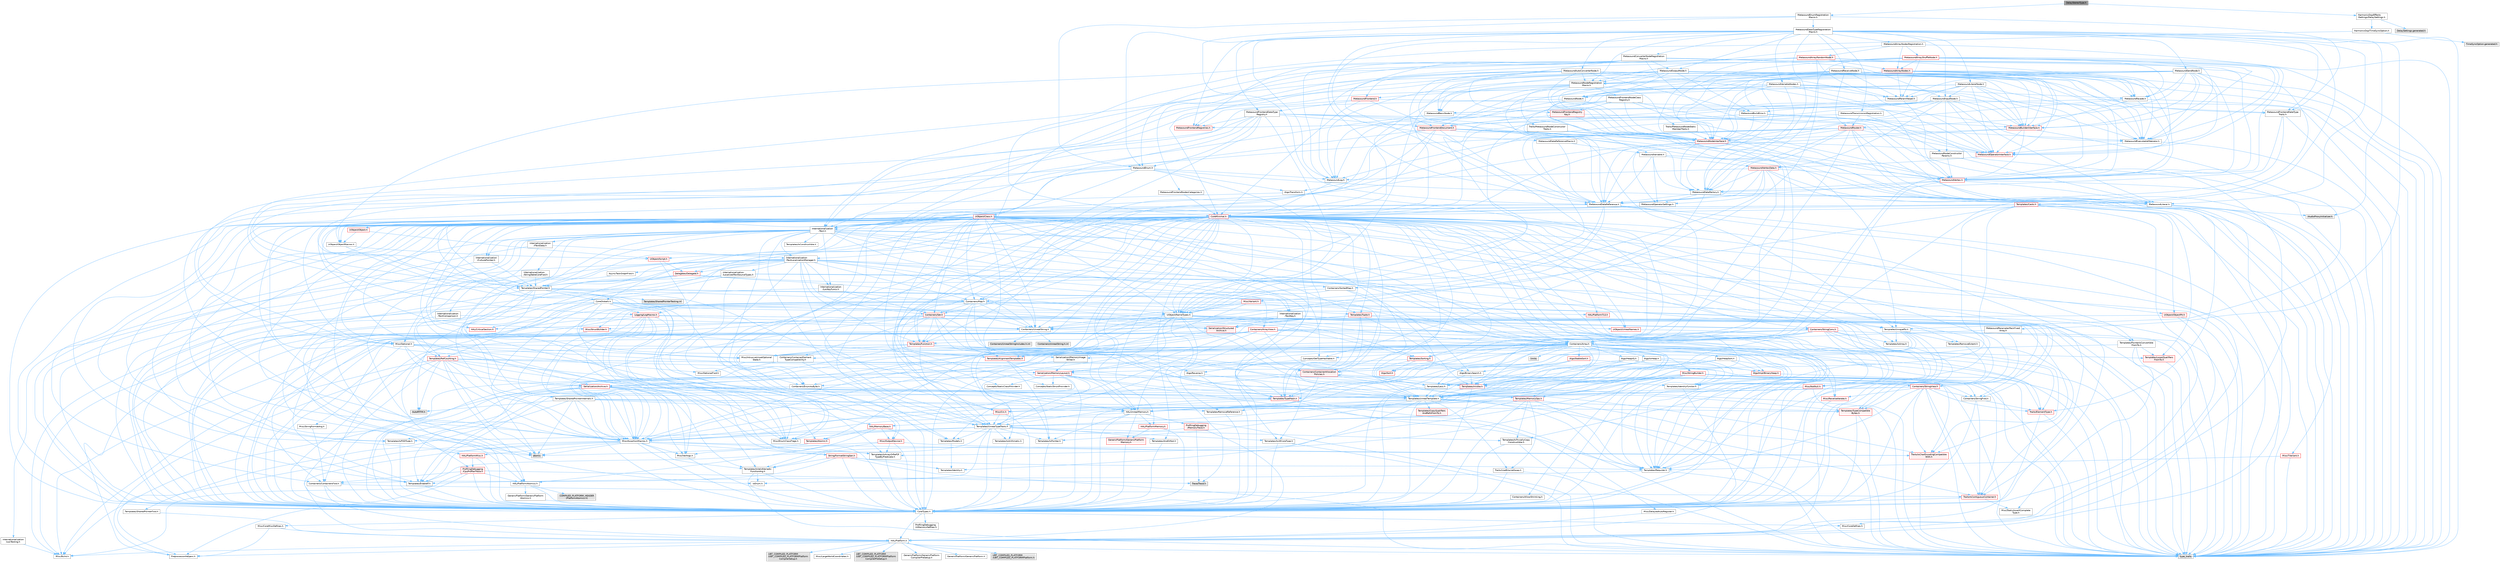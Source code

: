 digraph "DelayStereoType.h"
{
 // INTERACTIVE_SVG=YES
 // LATEX_PDF_SIZE
  bgcolor="transparent";
  edge [fontname=Helvetica,fontsize=10,labelfontname=Helvetica,labelfontsize=10];
  node [fontname=Helvetica,fontsize=10,shape=box,height=0.2,width=0.4];
  Node1 [id="Node000001",label="DelayStereoType.h",height=0.2,width=0.4,color="gray40", fillcolor="grey60", style="filled", fontcolor="black",tooltip=" "];
  Node1 -> Node2 [id="edge1_Node000001_Node000002",color="steelblue1",style="solid",tooltip=" "];
  Node2 [id="Node000002",label="MetasoundEnumRegistration\lMacro.h",height=0.2,width=0.4,color="grey40", fillcolor="white", style="filled",URL="$dd/da6/MetasoundEnumRegistrationMacro_8h.html",tooltip=" "];
  Node2 -> Node3 [id="edge2_Node000002_Node000003",color="steelblue1",style="solid",tooltip=" "];
  Node3 [id="Node000003",label="MetasoundDataReference.h",height=0.2,width=0.4,color="grey40", fillcolor="white", style="filled",URL="$dc/d67/MetasoundDataReference_8h.html",tooltip=" "];
  Node3 -> Node4 [id="edge3_Node000003_Node000004",color="steelblue1",style="solid",tooltip=" "];
  Node4 [id="Node000004",label="type_traits",height=0.2,width=0.4,color="grey60", fillcolor="#E0E0E0", style="filled",tooltip=" "];
  Node3 -> Node5 [id="edge4_Node000003_Node000005",color="steelblue1",style="solid",tooltip=" "];
  Node5 [id="Node000005",label="Containers/UnrealString.h",height=0.2,width=0.4,color="grey40", fillcolor="white", style="filled",URL="$d5/dba/UnrealString_8h.html",tooltip=" "];
  Node5 -> Node6 [id="edge5_Node000005_Node000006",color="steelblue1",style="solid",tooltip=" "];
  Node6 [id="Node000006",label="Containers/UnrealStringIncludes.h.inl",height=0.2,width=0.4,color="grey60", fillcolor="#E0E0E0", style="filled",tooltip=" "];
  Node5 -> Node7 [id="edge6_Node000005_Node000007",color="steelblue1",style="solid",tooltip=" "];
  Node7 [id="Node000007",label="Containers/UnrealString.h.inl",height=0.2,width=0.4,color="grey60", fillcolor="#E0E0E0", style="filled",tooltip=" "];
  Node5 -> Node8 [id="edge7_Node000005_Node000008",color="steelblue1",style="solid",tooltip=" "];
  Node8 [id="Node000008",label="Misc/StringFormatArg.h",height=0.2,width=0.4,color="grey40", fillcolor="white", style="filled",URL="$d2/d16/StringFormatArg_8h.html",tooltip=" "];
  Node8 -> Node9 [id="edge8_Node000008_Node000009",color="steelblue1",style="solid",tooltip=" "];
  Node9 [id="Node000009",label="Containers/ContainersFwd.h",height=0.2,width=0.4,color="grey40", fillcolor="white", style="filled",URL="$d4/d0a/ContainersFwd_8h.html",tooltip=" "];
  Node9 -> Node10 [id="edge9_Node000009_Node000010",color="steelblue1",style="solid",tooltip=" "];
  Node10 [id="Node000010",label="HAL/Platform.h",height=0.2,width=0.4,color="grey40", fillcolor="white", style="filled",URL="$d9/dd0/Platform_8h.html",tooltip=" "];
  Node10 -> Node11 [id="edge10_Node000010_Node000011",color="steelblue1",style="solid",tooltip=" "];
  Node11 [id="Node000011",label="Misc/Build.h",height=0.2,width=0.4,color="grey40", fillcolor="white", style="filled",URL="$d3/dbb/Build_8h.html",tooltip=" "];
  Node10 -> Node12 [id="edge11_Node000010_Node000012",color="steelblue1",style="solid",tooltip=" "];
  Node12 [id="Node000012",label="Misc/LargeWorldCoordinates.h",height=0.2,width=0.4,color="grey40", fillcolor="white", style="filled",URL="$d2/dcb/LargeWorldCoordinates_8h.html",tooltip=" "];
  Node10 -> Node4 [id="edge12_Node000010_Node000004",color="steelblue1",style="solid",tooltip=" "];
  Node10 -> Node13 [id="edge13_Node000010_Node000013",color="steelblue1",style="solid",tooltip=" "];
  Node13 [id="Node000013",label="PreprocessorHelpers.h",height=0.2,width=0.4,color="grey40", fillcolor="white", style="filled",URL="$db/ddb/PreprocessorHelpers_8h.html",tooltip=" "];
  Node10 -> Node14 [id="edge14_Node000010_Node000014",color="steelblue1",style="solid",tooltip=" "];
  Node14 [id="Node000014",label="UBT_COMPILED_PLATFORM\l/UBT_COMPILED_PLATFORMPlatform\lCompilerPreSetup.h",height=0.2,width=0.4,color="grey60", fillcolor="#E0E0E0", style="filled",tooltip=" "];
  Node10 -> Node15 [id="edge15_Node000010_Node000015",color="steelblue1",style="solid",tooltip=" "];
  Node15 [id="Node000015",label="GenericPlatform/GenericPlatform\lCompilerPreSetup.h",height=0.2,width=0.4,color="grey40", fillcolor="white", style="filled",URL="$d9/dc8/GenericPlatformCompilerPreSetup_8h.html",tooltip=" "];
  Node10 -> Node16 [id="edge16_Node000010_Node000016",color="steelblue1",style="solid",tooltip=" "];
  Node16 [id="Node000016",label="GenericPlatform/GenericPlatform.h",height=0.2,width=0.4,color="grey40", fillcolor="white", style="filled",URL="$d6/d84/GenericPlatform_8h.html",tooltip=" "];
  Node10 -> Node17 [id="edge17_Node000010_Node000017",color="steelblue1",style="solid",tooltip=" "];
  Node17 [id="Node000017",label="UBT_COMPILED_PLATFORM\l/UBT_COMPILED_PLATFORMPlatform.h",height=0.2,width=0.4,color="grey60", fillcolor="#E0E0E0", style="filled",tooltip=" "];
  Node10 -> Node18 [id="edge18_Node000010_Node000018",color="steelblue1",style="solid",tooltip=" "];
  Node18 [id="Node000018",label="UBT_COMPILED_PLATFORM\l/UBT_COMPILED_PLATFORMPlatform\lCompilerSetup.h",height=0.2,width=0.4,color="grey60", fillcolor="#E0E0E0", style="filled",tooltip=" "];
  Node9 -> Node19 [id="edge19_Node000009_Node000019",color="steelblue1",style="solid",tooltip=" "];
  Node19 [id="Node000019",label="CoreTypes.h",height=0.2,width=0.4,color="grey40", fillcolor="white", style="filled",URL="$dc/dec/CoreTypes_8h.html",tooltip=" "];
  Node19 -> Node10 [id="edge20_Node000019_Node000010",color="steelblue1",style="solid",tooltip=" "];
  Node19 -> Node20 [id="edge21_Node000019_Node000020",color="steelblue1",style="solid",tooltip=" "];
  Node20 [id="Node000020",label="ProfilingDebugging\l/UMemoryDefines.h",height=0.2,width=0.4,color="grey40", fillcolor="white", style="filled",URL="$d2/da2/UMemoryDefines_8h.html",tooltip=" "];
  Node19 -> Node21 [id="edge22_Node000019_Node000021",color="steelblue1",style="solid",tooltip=" "];
  Node21 [id="Node000021",label="Misc/CoreMiscDefines.h",height=0.2,width=0.4,color="grey40", fillcolor="white", style="filled",URL="$da/d38/CoreMiscDefines_8h.html",tooltip=" "];
  Node21 -> Node10 [id="edge23_Node000021_Node000010",color="steelblue1",style="solid",tooltip=" "];
  Node21 -> Node13 [id="edge24_Node000021_Node000013",color="steelblue1",style="solid",tooltip=" "];
  Node19 -> Node22 [id="edge25_Node000019_Node000022",color="steelblue1",style="solid",tooltip=" "];
  Node22 [id="Node000022",label="Misc/CoreDefines.h",height=0.2,width=0.4,color="grey40", fillcolor="white", style="filled",URL="$d3/dd2/CoreDefines_8h.html",tooltip=" "];
  Node9 -> Node23 [id="edge26_Node000009_Node000023",color="steelblue1",style="solid",tooltip=" "];
  Node23 [id="Node000023",label="Traits/IsContiguousContainer.h",height=0.2,width=0.4,color="red", fillcolor="#FFF0F0", style="filled",URL="$d5/d3c/IsContiguousContainer_8h.html",tooltip=" "];
  Node23 -> Node19 [id="edge27_Node000023_Node000019",color="steelblue1",style="solid",tooltip=" "];
  Node23 -> Node24 [id="edge28_Node000023_Node000024",color="steelblue1",style="solid",tooltip=" "];
  Node24 [id="Node000024",label="Misc/StaticAssertComplete\lType.h",height=0.2,width=0.4,color="grey40", fillcolor="white", style="filled",URL="$d5/d4e/StaticAssertCompleteType_8h.html",tooltip=" "];
  Node3 -> Node10 [id="edge29_Node000003_Node000010",color="steelblue1",style="solid",tooltip=" "];
  Node3 -> Node26 [id="edge30_Node000003_Node000026",color="steelblue1",style="solid",tooltip=" "];
  Node26 [id="Node000026",label="Internationalization\l/Text.h",height=0.2,width=0.4,color="grey40", fillcolor="white", style="filled",URL="$d6/d35/Text_8h.html",tooltip=" "];
  Node26 -> Node19 [id="edge31_Node000026_Node000019",color="steelblue1",style="solid",tooltip=" "];
  Node26 -> Node27 [id="edge32_Node000026_Node000027",color="steelblue1",style="solid",tooltip=" "];
  Node27 [id="Node000027",label="HAL/PlatformAtomics.h",height=0.2,width=0.4,color="grey40", fillcolor="white", style="filled",URL="$d3/d36/PlatformAtomics_8h.html",tooltip=" "];
  Node27 -> Node19 [id="edge33_Node000027_Node000019",color="steelblue1",style="solid",tooltip=" "];
  Node27 -> Node28 [id="edge34_Node000027_Node000028",color="steelblue1",style="solid",tooltip=" "];
  Node28 [id="Node000028",label="GenericPlatform/GenericPlatform\lAtomics.h",height=0.2,width=0.4,color="grey40", fillcolor="white", style="filled",URL="$da/d72/GenericPlatformAtomics_8h.html",tooltip=" "];
  Node28 -> Node19 [id="edge35_Node000028_Node000019",color="steelblue1",style="solid",tooltip=" "];
  Node27 -> Node29 [id="edge36_Node000027_Node000029",color="steelblue1",style="solid",tooltip=" "];
  Node29 [id="Node000029",label="COMPILED_PLATFORM_HEADER\l(PlatformAtomics.h)",height=0.2,width=0.4,color="grey60", fillcolor="#E0E0E0", style="filled",tooltip=" "];
  Node26 -> Node30 [id="edge37_Node000026_Node000030",color="steelblue1",style="solid",tooltip=" "];
  Node30 [id="Node000030",label="Misc/AssertionMacros.h",height=0.2,width=0.4,color="grey40", fillcolor="white", style="filled",URL="$d0/dfa/AssertionMacros_8h.html",tooltip=" "];
  Node30 -> Node19 [id="edge38_Node000030_Node000019",color="steelblue1",style="solid",tooltip=" "];
  Node30 -> Node10 [id="edge39_Node000030_Node000010",color="steelblue1",style="solid",tooltip=" "];
  Node30 -> Node31 [id="edge40_Node000030_Node000031",color="steelblue1",style="solid",tooltip=" "];
  Node31 [id="Node000031",label="HAL/PlatformMisc.h",height=0.2,width=0.4,color="red", fillcolor="#FFF0F0", style="filled",URL="$d0/df5/PlatformMisc_8h.html",tooltip=" "];
  Node31 -> Node19 [id="edge41_Node000031_Node000019",color="steelblue1",style="solid",tooltip=" "];
  Node31 -> Node55 [id="edge42_Node000031_Node000055",color="steelblue1",style="solid",tooltip=" "];
  Node55 [id="Node000055",label="ProfilingDebugging\l/CpuProfilerTrace.h",height=0.2,width=0.4,color="red", fillcolor="#FFF0F0", style="filled",URL="$da/dcb/CpuProfilerTrace_8h.html",tooltip=" "];
  Node55 -> Node19 [id="edge43_Node000055_Node000019",color="steelblue1",style="solid",tooltip=" "];
  Node55 -> Node9 [id="edge44_Node000055_Node000009",color="steelblue1",style="solid",tooltip=" "];
  Node55 -> Node27 [id="edge45_Node000055_Node000027",color="steelblue1",style="solid",tooltip=" "];
  Node55 -> Node13 [id="edge46_Node000055_Node000013",color="steelblue1",style="solid",tooltip=" "];
  Node55 -> Node11 [id="edge47_Node000055_Node000011",color="steelblue1",style="solid",tooltip=" "];
  Node55 -> Node59 [id="edge48_Node000055_Node000059",color="steelblue1",style="solid",tooltip=" "];
  Node59 [id="Node000059",label="Trace/Trace.h",height=0.2,width=0.4,color="grey60", fillcolor="#E0E0E0", style="filled",tooltip=" "];
  Node30 -> Node13 [id="edge49_Node000030_Node000013",color="steelblue1",style="solid",tooltip=" "];
  Node30 -> Node60 [id="edge50_Node000030_Node000060",color="steelblue1",style="solid",tooltip=" "];
  Node60 [id="Node000060",label="Templates/EnableIf.h",height=0.2,width=0.4,color="grey40", fillcolor="white", style="filled",URL="$d7/d60/EnableIf_8h.html",tooltip=" "];
  Node60 -> Node19 [id="edge51_Node000060_Node000019",color="steelblue1",style="solid",tooltip=" "];
  Node30 -> Node61 [id="edge52_Node000030_Node000061",color="steelblue1",style="solid",tooltip=" "];
  Node61 [id="Node000061",label="Templates/IsArrayOrRefOf\lTypeByPredicate.h",height=0.2,width=0.4,color="grey40", fillcolor="white", style="filled",URL="$d6/da1/IsArrayOrRefOfTypeByPredicate_8h.html",tooltip=" "];
  Node61 -> Node19 [id="edge53_Node000061_Node000019",color="steelblue1",style="solid",tooltip=" "];
  Node30 -> Node62 [id="edge54_Node000030_Node000062",color="steelblue1",style="solid",tooltip=" "];
  Node62 [id="Node000062",label="Templates/IsValidVariadic\lFunctionArg.h",height=0.2,width=0.4,color="grey40", fillcolor="white", style="filled",URL="$d0/dc8/IsValidVariadicFunctionArg_8h.html",tooltip=" "];
  Node62 -> Node19 [id="edge55_Node000062_Node000019",color="steelblue1",style="solid",tooltip=" "];
  Node62 -> Node63 [id="edge56_Node000062_Node000063",color="steelblue1",style="solid",tooltip=" "];
  Node63 [id="Node000063",label="IsEnum.h",height=0.2,width=0.4,color="grey40", fillcolor="white", style="filled",URL="$d4/de5/IsEnum_8h.html",tooltip=" "];
  Node62 -> Node4 [id="edge57_Node000062_Node000004",color="steelblue1",style="solid",tooltip=" "];
  Node30 -> Node64 [id="edge58_Node000030_Node000064",color="steelblue1",style="solid",tooltip=" "];
  Node64 [id="Node000064",label="Traits/IsCharEncodingCompatible\lWith.h",height=0.2,width=0.4,color="red", fillcolor="#FFF0F0", style="filled",URL="$df/dd1/IsCharEncodingCompatibleWith_8h.html",tooltip=" "];
  Node64 -> Node4 [id="edge59_Node000064_Node000004",color="steelblue1",style="solid",tooltip=" "];
  Node30 -> Node66 [id="edge60_Node000030_Node000066",color="steelblue1",style="solid",tooltip=" "];
  Node66 [id="Node000066",label="Misc/VarArgs.h",height=0.2,width=0.4,color="grey40", fillcolor="white", style="filled",URL="$d5/d6f/VarArgs_8h.html",tooltip=" "];
  Node66 -> Node19 [id="edge61_Node000066_Node000019",color="steelblue1",style="solid",tooltip=" "];
  Node30 -> Node67 [id="edge62_Node000030_Node000067",color="steelblue1",style="solid",tooltip=" "];
  Node67 [id="Node000067",label="String/FormatStringSan.h",height=0.2,width=0.4,color="red", fillcolor="#FFF0F0", style="filled",URL="$d3/d8b/FormatStringSan_8h.html",tooltip=" "];
  Node67 -> Node4 [id="edge63_Node000067_Node000004",color="steelblue1",style="solid",tooltip=" "];
  Node67 -> Node19 [id="edge64_Node000067_Node000019",color="steelblue1",style="solid",tooltip=" "];
  Node67 -> Node68 [id="edge65_Node000067_Node000068",color="steelblue1",style="solid",tooltip=" "];
  Node68 [id="Node000068",label="Templates/Requires.h",height=0.2,width=0.4,color="grey40", fillcolor="white", style="filled",URL="$dc/d96/Requires_8h.html",tooltip=" "];
  Node68 -> Node60 [id="edge66_Node000068_Node000060",color="steelblue1",style="solid",tooltip=" "];
  Node68 -> Node4 [id="edge67_Node000068_Node000004",color="steelblue1",style="solid",tooltip=" "];
  Node67 -> Node69 [id="edge68_Node000067_Node000069",color="steelblue1",style="solid",tooltip=" "];
  Node69 [id="Node000069",label="Templates/Identity.h",height=0.2,width=0.4,color="grey40", fillcolor="white", style="filled",URL="$d0/dd5/Identity_8h.html",tooltip=" "];
  Node67 -> Node62 [id="edge69_Node000067_Node000062",color="steelblue1",style="solid",tooltip=" "];
  Node67 -> Node9 [id="edge70_Node000067_Node000009",color="steelblue1",style="solid",tooltip=" "];
  Node30 -> Node73 [id="edge71_Node000030_Node000073",color="steelblue1",style="solid",tooltip=" "];
  Node73 [id="Node000073",label="atomic",height=0.2,width=0.4,color="grey60", fillcolor="#E0E0E0", style="filled",tooltip=" "];
  Node26 -> Node51 [id="edge72_Node000026_Node000051",color="steelblue1",style="solid",tooltip=" "];
  Node51 [id="Node000051",label="Misc/EnumClassFlags.h",height=0.2,width=0.4,color="grey40", fillcolor="white", style="filled",URL="$d8/de7/EnumClassFlags_8h.html",tooltip=" "];
  Node26 -> Node74 [id="edge73_Node000026_Node000074",color="steelblue1",style="solid",tooltip=" "];
  Node74 [id="Node000074",label="Templates/UnrealTypeTraits.h",height=0.2,width=0.4,color="grey40", fillcolor="white", style="filled",URL="$d2/d2d/UnrealTypeTraits_8h.html",tooltip=" "];
  Node74 -> Node19 [id="edge74_Node000074_Node000019",color="steelblue1",style="solid",tooltip=" "];
  Node74 -> Node75 [id="edge75_Node000074_Node000075",color="steelblue1",style="solid",tooltip=" "];
  Node75 [id="Node000075",label="Templates/IsPointer.h",height=0.2,width=0.4,color="grey40", fillcolor="white", style="filled",URL="$d7/d05/IsPointer_8h.html",tooltip=" "];
  Node75 -> Node19 [id="edge76_Node000075_Node000019",color="steelblue1",style="solid",tooltip=" "];
  Node74 -> Node30 [id="edge77_Node000074_Node000030",color="steelblue1",style="solid",tooltip=" "];
  Node74 -> Node76 [id="edge78_Node000074_Node000076",color="steelblue1",style="solid",tooltip=" "];
  Node76 [id="Node000076",label="Templates/AndOrNot.h",height=0.2,width=0.4,color="grey40", fillcolor="white", style="filled",URL="$db/d0a/AndOrNot_8h.html",tooltip=" "];
  Node76 -> Node19 [id="edge79_Node000076_Node000019",color="steelblue1",style="solid",tooltip=" "];
  Node74 -> Node60 [id="edge80_Node000074_Node000060",color="steelblue1",style="solid",tooltip=" "];
  Node74 -> Node77 [id="edge81_Node000074_Node000077",color="steelblue1",style="solid",tooltip=" "];
  Node77 [id="Node000077",label="Templates/IsArithmetic.h",height=0.2,width=0.4,color="grey40", fillcolor="white", style="filled",URL="$d2/d5d/IsArithmetic_8h.html",tooltip=" "];
  Node77 -> Node19 [id="edge82_Node000077_Node000019",color="steelblue1",style="solid",tooltip=" "];
  Node74 -> Node63 [id="edge83_Node000074_Node000063",color="steelblue1",style="solid",tooltip=" "];
  Node74 -> Node78 [id="edge84_Node000074_Node000078",color="steelblue1",style="solid",tooltip=" "];
  Node78 [id="Node000078",label="Templates/Models.h",height=0.2,width=0.4,color="grey40", fillcolor="white", style="filled",URL="$d3/d0c/Models_8h.html",tooltip=" "];
  Node78 -> Node69 [id="edge85_Node000078_Node000069",color="steelblue1",style="solid",tooltip=" "];
  Node74 -> Node79 [id="edge86_Node000074_Node000079",color="steelblue1",style="solid",tooltip=" "];
  Node79 [id="Node000079",label="Templates/IsPODType.h",height=0.2,width=0.4,color="grey40", fillcolor="white", style="filled",URL="$d7/db1/IsPODType_8h.html",tooltip=" "];
  Node79 -> Node19 [id="edge87_Node000079_Node000019",color="steelblue1",style="solid",tooltip=" "];
  Node74 -> Node80 [id="edge88_Node000074_Node000080",color="steelblue1",style="solid",tooltip=" "];
  Node80 [id="Node000080",label="Templates/IsUECoreType.h",height=0.2,width=0.4,color="grey40", fillcolor="white", style="filled",URL="$d1/db8/IsUECoreType_8h.html",tooltip=" "];
  Node80 -> Node19 [id="edge89_Node000080_Node000019",color="steelblue1",style="solid",tooltip=" "];
  Node80 -> Node4 [id="edge90_Node000080_Node000004",color="steelblue1",style="solid",tooltip=" "];
  Node74 -> Node81 [id="edge91_Node000074_Node000081",color="steelblue1",style="solid",tooltip=" "];
  Node81 [id="Node000081",label="Templates/IsTriviallyCopy\lConstructible.h",height=0.2,width=0.4,color="grey40", fillcolor="white", style="filled",URL="$d3/d78/IsTriviallyCopyConstructible_8h.html",tooltip=" "];
  Node81 -> Node19 [id="edge92_Node000081_Node000019",color="steelblue1",style="solid",tooltip=" "];
  Node81 -> Node4 [id="edge93_Node000081_Node000004",color="steelblue1",style="solid",tooltip=" "];
  Node26 -> Node82 [id="edge94_Node000026_Node000082",color="steelblue1",style="solid",tooltip=" "];
  Node82 [id="Node000082",label="Containers/Array.h",height=0.2,width=0.4,color="grey40", fillcolor="white", style="filled",URL="$df/dd0/Array_8h.html",tooltip=" "];
  Node82 -> Node19 [id="edge95_Node000082_Node000019",color="steelblue1",style="solid",tooltip=" "];
  Node82 -> Node30 [id="edge96_Node000082_Node000030",color="steelblue1",style="solid",tooltip=" "];
  Node82 -> Node83 [id="edge97_Node000082_Node000083",color="steelblue1",style="solid",tooltip=" "];
  Node83 [id="Node000083",label="Misc/IntrusiveUnsetOptional\lState.h",height=0.2,width=0.4,color="grey40", fillcolor="white", style="filled",URL="$d2/d0a/IntrusiveUnsetOptionalState_8h.html",tooltip=" "];
  Node83 -> Node84 [id="edge98_Node000083_Node000084",color="steelblue1",style="solid",tooltip=" "];
  Node84 [id="Node000084",label="Misc/OptionalFwd.h",height=0.2,width=0.4,color="grey40", fillcolor="white", style="filled",URL="$dc/d50/OptionalFwd_8h.html",tooltip=" "];
  Node82 -> Node85 [id="edge99_Node000082_Node000085",color="steelblue1",style="solid",tooltip=" "];
  Node85 [id="Node000085",label="Misc/ReverseIterate.h",height=0.2,width=0.4,color="red", fillcolor="#FFF0F0", style="filled",URL="$db/de3/ReverseIterate_8h.html",tooltip=" "];
  Node85 -> Node10 [id="edge100_Node000085_Node000010",color="steelblue1",style="solid",tooltip=" "];
  Node82 -> Node87 [id="edge101_Node000082_Node000087",color="steelblue1",style="solid",tooltip=" "];
  Node87 [id="Node000087",label="HAL/UnrealMemory.h",height=0.2,width=0.4,color="grey40", fillcolor="white", style="filled",URL="$d9/d96/UnrealMemory_8h.html",tooltip=" "];
  Node87 -> Node19 [id="edge102_Node000087_Node000019",color="steelblue1",style="solid",tooltip=" "];
  Node87 -> Node88 [id="edge103_Node000087_Node000088",color="steelblue1",style="solid",tooltip=" "];
  Node88 [id="Node000088",label="GenericPlatform/GenericPlatform\lMemory.h",height=0.2,width=0.4,color="red", fillcolor="#FFF0F0", style="filled",URL="$dd/d22/GenericPlatformMemory_8h.html",tooltip=" "];
  Node88 -> Node19 [id="edge104_Node000088_Node000019",color="steelblue1",style="solid",tooltip=" "];
  Node87 -> Node91 [id="edge105_Node000087_Node000091",color="steelblue1",style="solid",tooltip=" "];
  Node91 [id="Node000091",label="HAL/MemoryBase.h",height=0.2,width=0.4,color="red", fillcolor="#FFF0F0", style="filled",URL="$d6/d9f/MemoryBase_8h.html",tooltip=" "];
  Node91 -> Node19 [id="edge106_Node000091_Node000019",color="steelblue1",style="solid",tooltip=" "];
  Node91 -> Node27 [id="edge107_Node000091_Node000027",color="steelblue1",style="solid",tooltip=" "];
  Node91 -> Node93 [id="edge108_Node000091_Node000093",color="steelblue1",style="solid",tooltip=" "];
  Node93 [id="Node000093",label="Misc/OutputDevice.h",height=0.2,width=0.4,color="red", fillcolor="#FFF0F0", style="filled",URL="$d7/d32/OutputDevice_8h.html",tooltip=" "];
  Node93 -> Node19 [id="edge109_Node000093_Node000019",color="steelblue1",style="solid",tooltip=" "];
  Node93 -> Node66 [id="edge110_Node000093_Node000066",color="steelblue1",style="solid",tooltip=" "];
  Node93 -> Node61 [id="edge111_Node000093_Node000061",color="steelblue1",style="solid",tooltip=" "];
  Node93 -> Node62 [id="edge112_Node000093_Node000062",color="steelblue1",style="solid",tooltip=" "];
  Node93 -> Node64 [id="edge113_Node000093_Node000064",color="steelblue1",style="solid",tooltip=" "];
  Node91 -> Node95 [id="edge114_Node000091_Node000095",color="steelblue1",style="solid",tooltip=" "];
  Node95 [id="Node000095",label="Templates/Atomic.h",height=0.2,width=0.4,color="red", fillcolor="#FFF0F0", style="filled",URL="$d3/d91/Atomic_8h.html",tooltip=" "];
  Node95 -> Node73 [id="edge115_Node000095_Node000073",color="steelblue1",style="solid",tooltip=" "];
  Node87 -> Node102 [id="edge116_Node000087_Node000102",color="steelblue1",style="solid",tooltip=" "];
  Node102 [id="Node000102",label="HAL/PlatformMemory.h",height=0.2,width=0.4,color="red", fillcolor="#FFF0F0", style="filled",URL="$de/d68/PlatformMemory_8h.html",tooltip=" "];
  Node102 -> Node19 [id="edge117_Node000102_Node000019",color="steelblue1",style="solid",tooltip=" "];
  Node102 -> Node88 [id="edge118_Node000102_Node000088",color="steelblue1",style="solid",tooltip=" "];
  Node87 -> Node104 [id="edge119_Node000087_Node000104",color="steelblue1",style="solid",tooltip=" "];
  Node104 [id="Node000104",label="ProfilingDebugging\l/MemoryTrace.h",height=0.2,width=0.4,color="red", fillcolor="#FFF0F0", style="filled",URL="$da/dd7/MemoryTrace_8h.html",tooltip=" "];
  Node104 -> Node10 [id="edge120_Node000104_Node000010",color="steelblue1",style="solid",tooltip=" "];
  Node104 -> Node51 [id="edge121_Node000104_Node000051",color="steelblue1",style="solid",tooltip=" "];
  Node104 -> Node59 [id="edge122_Node000104_Node000059",color="steelblue1",style="solid",tooltip=" "];
  Node87 -> Node75 [id="edge123_Node000087_Node000075",color="steelblue1",style="solid",tooltip=" "];
  Node82 -> Node74 [id="edge124_Node000082_Node000074",color="steelblue1",style="solid",tooltip=" "];
  Node82 -> Node105 [id="edge125_Node000082_Node000105",color="steelblue1",style="solid",tooltip=" "];
  Node105 [id="Node000105",label="Templates/UnrealTemplate.h",height=0.2,width=0.4,color="grey40", fillcolor="white", style="filled",URL="$d4/d24/UnrealTemplate_8h.html",tooltip=" "];
  Node105 -> Node19 [id="edge126_Node000105_Node000019",color="steelblue1",style="solid",tooltip=" "];
  Node105 -> Node75 [id="edge127_Node000105_Node000075",color="steelblue1",style="solid",tooltip=" "];
  Node105 -> Node87 [id="edge128_Node000105_Node000087",color="steelblue1",style="solid",tooltip=" "];
  Node105 -> Node106 [id="edge129_Node000105_Node000106",color="steelblue1",style="solid",tooltip=" "];
  Node106 [id="Node000106",label="Templates/CopyQualifiers\lAndRefsFromTo.h",height=0.2,width=0.4,color="red", fillcolor="#FFF0F0", style="filled",URL="$d3/db3/CopyQualifiersAndRefsFromTo_8h.html",tooltip=" "];
  Node105 -> Node74 [id="edge130_Node000105_Node000074",color="steelblue1",style="solid",tooltip=" "];
  Node105 -> Node108 [id="edge131_Node000105_Node000108",color="steelblue1",style="solid",tooltip=" "];
  Node108 [id="Node000108",label="Templates/RemoveReference.h",height=0.2,width=0.4,color="grey40", fillcolor="white", style="filled",URL="$da/dbe/RemoveReference_8h.html",tooltip=" "];
  Node108 -> Node19 [id="edge132_Node000108_Node000019",color="steelblue1",style="solid",tooltip=" "];
  Node105 -> Node68 [id="edge133_Node000105_Node000068",color="steelblue1",style="solid",tooltip=" "];
  Node105 -> Node109 [id="edge134_Node000105_Node000109",color="steelblue1",style="solid",tooltip=" "];
  Node109 [id="Node000109",label="Templates/TypeCompatible\lBytes.h",height=0.2,width=0.4,color="red", fillcolor="#FFF0F0", style="filled",URL="$df/d0a/TypeCompatibleBytes_8h.html",tooltip=" "];
  Node109 -> Node19 [id="edge135_Node000109_Node000019",color="steelblue1",style="solid",tooltip=" "];
  Node109 -> Node4 [id="edge136_Node000109_Node000004",color="steelblue1",style="solid",tooltip=" "];
  Node105 -> Node69 [id="edge137_Node000105_Node000069",color="steelblue1",style="solid",tooltip=" "];
  Node105 -> Node23 [id="edge138_Node000105_Node000023",color="steelblue1",style="solid",tooltip=" "];
  Node105 -> Node110 [id="edge139_Node000105_Node000110",color="steelblue1",style="solid",tooltip=" "];
  Node110 [id="Node000110",label="Traits/UseBitwiseSwap.h",height=0.2,width=0.4,color="grey40", fillcolor="white", style="filled",URL="$db/df3/UseBitwiseSwap_8h.html",tooltip=" "];
  Node110 -> Node19 [id="edge140_Node000110_Node000019",color="steelblue1",style="solid",tooltip=" "];
  Node110 -> Node4 [id="edge141_Node000110_Node000004",color="steelblue1",style="solid",tooltip=" "];
  Node105 -> Node4 [id="edge142_Node000105_Node000004",color="steelblue1",style="solid",tooltip=" "];
  Node82 -> Node111 [id="edge143_Node000082_Node000111",color="steelblue1",style="solid",tooltip=" "];
  Node111 [id="Node000111",label="Containers/AllowShrinking.h",height=0.2,width=0.4,color="grey40", fillcolor="white", style="filled",URL="$d7/d1a/AllowShrinking_8h.html",tooltip=" "];
  Node111 -> Node19 [id="edge144_Node000111_Node000019",color="steelblue1",style="solid",tooltip=" "];
  Node82 -> Node112 [id="edge145_Node000082_Node000112",color="steelblue1",style="solid",tooltip=" "];
  Node112 [id="Node000112",label="Containers/ContainerAllocation\lPolicies.h",height=0.2,width=0.4,color="red", fillcolor="#FFF0F0", style="filled",URL="$d7/dff/ContainerAllocationPolicies_8h.html",tooltip=" "];
  Node112 -> Node19 [id="edge146_Node000112_Node000019",color="steelblue1",style="solid",tooltip=" "];
  Node112 -> Node112 [id="edge147_Node000112_Node000112",color="steelblue1",style="solid",tooltip=" "];
  Node112 -> Node87 [id="edge148_Node000112_Node000087",color="steelblue1",style="solid",tooltip=" "];
  Node112 -> Node30 [id="edge149_Node000112_Node000030",color="steelblue1",style="solid",tooltip=" "];
  Node112 -> Node123 [id="edge150_Node000112_Node000123",color="steelblue1",style="solid",tooltip=" "];
  Node123 [id="Node000123",label="Templates/MemoryOps.h",height=0.2,width=0.4,color="red", fillcolor="#FFF0F0", style="filled",URL="$db/dea/MemoryOps_8h.html",tooltip=" "];
  Node123 -> Node19 [id="edge151_Node000123_Node000019",color="steelblue1",style="solid",tooltip=" "];
  Node123 -> Node87 [id="edge152_Node000123_Node000087",color="steelblue1",style="solid",tooltip=" "];
  Node123 -> Node81 [id="edge153_Node000123_Node000081",color="steelblue1",style="solid",tooltip=" "];
  Node123 -> Node68 [id="edge154_Node000123_Node000068",color="steelblue1",style="solid",tooltip=" "];
  Node123 -> Node74 [id="edge155_Node000123_Node000074",color="steelblue1",style="solid",tooltip=" "];
  Node123 -> Node110 [id="edge156_Node000123_Node000110",color="steelblue1",style="solid",tooltip=" "];
  Node123 -> Node4 [id="edge157_Node000123_Node000004",color="steelblue1",style="solid",tooltip=" "];
  Node112 -> Node109 [id="edge158_Node000112_Node000109",color="steelblue1",style="solid",tooltip=" "];
  Node112 -> Node4 [id="edge159_Node000112_Node000004",color="steelblue1",style="solid",tooltip=" "];
  Node82 -> Node124 [id="edge160_Node000082_Node000124",color="steelblue1",style="solid",tooltip=" "];
  Node124 [id="Node000124",label="Containers/ContainerElement\lTypeCompatibility.h",height=0.2,width=0.4,color="grey40", fillcolor="white", style="filled",URL="$df/ddf/ContainerElementTypeCompatibility_8h.html",tooltip=" "];
  Node124 -> Node19 [id="edge161_Node000124_Node000019",color="steelblue1",style="solid",tooltip=" "];
  Node124 -> Node74 [id="edge162_Node000124_Node000074",color="steelblue1",style="solid",tooltip=" "];
  Node82 -> Node125 [id="edge163_Node000082_Node000125",color="steelblue1",style="solid",tooltip=" "];
  Node125 [id="Node000125",label="Serialization/Archive.h",height=0.2,width=0.4,color="red", fillcolor="#FFF0F0", style="filled",URL="$d7/d3b/Archive_8h.html",tooltip=" "];
  Node125 -> Node19 [id="edge164_Node000125_Node000019",color="steelblue1",style="solid",tooltip=" "];
  Node125 -> Node30 [id="edge165_Node000125_Node000030",color="steelblue1",style="solid",tooltip=" "];
  Node125 -> Node11 [id="edge166_Node000125_Node000011",color="steelblue1",style="solid",tooltip=" "];
  Node125 -> Node66 [id="edge167_Node000125_Node000066",color="steelblue1",style="solid",tooltip=" "];
  Node125 -> Node60 [id="edge168_Node000125_Node000060",color="steelblue1",style="solid",tooltip=" "];
  Node125 -> Node61 [id="edge169_Node000125_Node000061",color="steelblue1",style="solid",tooltip=" "];
  Node125 -> Node62 [id="edge170_Node000125_Node000062",color="steelblue1",style="solid",tooltip=" "];
  Node125 -> Node105 [id="edge171_Node000125_Node000105",color="steelblue1",style="solid",tooltip=" "];
  Node125 -> Node64 [id="edge172_Node000125_Node000064",color="steelblue1",style="solid",tooltip=" "];
  Node82 -> Node135 [id="edge173_Node000082_Node000135",color="steelblue1",style="solid",tooltip=" "];
  Node135 [id="Node000135",label="Serialization/MemoryImage\lWriter.h",height=0.2,width=0.4,color="grey40", fillcolor="white", style="filled",URL="$d0/d08/MemoryImageWriter_8h.html",tooltip=" "];
  Node135 -> Node19 [id="edge174_Node000135_Node000019",color="steelblue1",style="solid",tooltip=" "];
  Node135 -> Node136 [id="edge175_Node000135_Node000136",color="steelblue1",style="solid",tooltip=" "];
  Node136 [id="Node000136",label="Serialization/MemoryLayout.h",height=0.2,width=0.4,color="red", fillcolor="#FFF0F0", style="filled",URL="$d7/d66/MemoryLayout_8h.html",tooltip=" "];
  Node136 -> Node137 [id="edge176_Node000136_Node000137",color="steelblue1",style="solid",tooltip=" "];
  Node137 [id="Node000137",label="Concepts/StaticClassProvider.h",height=0.2,width=0.4,color="grey40", fillcolor="white", style="filled",URL="$dd/d83/StaticClassProvider_8h.html",tooltip=" "];
  Node136 -> Node138 [id="edge177_Node000136_Node000138",color="steelblue1",style="solid",tooltip=" "];
  Node138 [id="Node000138",label="Concepts/StaticStructProvider.h",height=0.2,width=0.4,color="grey40", fillcolor="white", style="filled",URL="$d5/d77/StaticStructProvider_8h.html",tooltip=" "];
  Node136 -> Node139 [id="edge178_Node000136_Node000139",color="steelblue1",style="solid",tooltip=" "];
  Node139 [id="Node000139",label="Containers/EnumAsByte.h",height=0.2,width=0.4,color="grey40", fillcolor="white", style="filled",URL="$d6/d9a/EnumAsByte_8h.html",tooltip=" "];
  Node139 -> Node19 [id="edge179_Node000139_Node000019",color="steelblue1",style="solid",tooltip=" "];
  Node139 -> Node79 [id="edge180_Node000139_Node000079",color="steelblue1",style="solid",tooltip=" "];
  Node139 -> Node140 [id="edge181_Node000139_Node000140",color="steelblue1",style="solid",tooltip=" "];
  Node140 [id="Node000140",label="Templates/TypeHash.h",height=0.2,width=0.4,color="red", fillcolor="#FFF0F0", style="filled",URL="$d1/d62/TypeHash_8h.html",tooltip=" "];
  Node140 -> Node19 [id="edge182_Node000140_Node000019",color="steelblue1",style="solid",tooltip=" "];
  Node140 -> Node68 [id="edge183_Node000140_Node000068",color="steelblue1",style="solid",tooltip=" "];
  Node140 -> Node141 [id="edge184_Node000140_Node000141",color="steelblue1",style="solid",tooltip=" "];
  Node141 [id="Node000141",label="Misc/Crc.h",height=0.2,width=0.4,color="red", fillcolor="#FFF0F0", style="filled",URL="$d4/dd2/Crc_8h.html",tooltip=" "];
  Node141 -> Node19 [id="edge185_Node000141_Node000019",color="steelblue1",style="solid",tooltip=" "];
  Node141 -> Node30 [id="edge186_Node000141_Node000030",color="steelblue1",style="solid",tooltip=" "];
  Node141 -> Node74 [id="edge187_Node000141_Node000074",color="steelblue1",style="solid",tooltip=" "];
  Node140 -> Node4 [id="edge188_Node000140_Node000004",color="steelblue1",style="solid",tooltip=" "];
  Node136 -> Node33 [id="edge189_Node000136_Node000033",color="steelblue1",style="solid",tooltip=" "];
  Node33 [id="Node000033",label="Containers/StringFwd.h",height=0.2,width=0.4,color="grey40", fillcolor="white", style="filled",URL="$df/d37/StringFwd_8h.html",tooltip=" "];
  Node33 -> Node19 [id="edge190_Node000033_Node000019",color="steelblue1",style="solid",tooltip=" "];
  Node33 -> Node34 [id="edge191_Node000033_Node000034",color="steelblue1",style="solid",tooltip=" "];
  Node34 [id="Node000034",label="Traits/ElementType.h",height=0.2,width=0.4,color="red", fillcolor="#FFF0F0", style="filled",URL="$d5/d4f/ElementType_8h.html",tooltip=" "];
  Node34 -> Node10 [id="edge192_Node000034_Node000010",color="steelblue1",style="solid",tooltip=" "];
  Node34 -> Node4 [id="edge193_Node000034_Node000004",color="steelblue1",style="solid",tooltip=" "];
  Node33 -> Node23 [id="edge194_Node000033_Node000023",color="steelblue1",style="solid",tooltip=" "];
  Node136 -> Node87 [id="edge195_Node000136_Node000087",color="steelblue1",style="solid",tooltip=" "];
  Node136 -> Node147 [id="edge196_Node000136_Node000147",color="steelblue1",style="solid",tooltip=" "];
  Node147 [id="Node000147",label="Misc/DelayedAutoRegister.h",height=0.2,width=0.4,color="grey40", fillcolor="white", style="filled",URL="$d1/dda/DelayedAutoRegister_8h.html",tooltip=" "];
  Node147 -> Node10 [id="edge197_Node000147_Node000010",color="steelblue1",style="solid",tooltip=" "];
  Node136 -> Node60 [id="edge198_Node000136_Node000060",color="steelblue1",style="solid",tooltip=" "];
  Node136 -> Node78 [id="edge199_Node000136_Node000078",color="steelblue1",style="solid",tooltip=" "];
  Node136 -> Node105 [id="edge200_Node000136_Node000105",color="steelblue1",style="solid",tooltip=" "];
  Node82 -> Node149 [id="edge201_Node000082_Node000149",color="steelblue1",style="solid",tooltip=" "];
  Node149 [id="Node000149",label="Algo/Heapify.h",height=0.2,width=0.4,color="grey40", fillcolor="white", style="filled",URL="$d0/d2a/Heapify_8h.html",tooltip=" "];
  Node149 -> Node150 [id="edge202_Node000149_Node000150",color="steelblue1",style="solid",tooltip=" "];
  Node150 [id="Node000150",label="Algo/Impl/BinaryHeap.h",height=0.2,width=0.4,color="red", fillcolor="#FFF0F0", style="filled",URL="$d7/da3/Algo_2Impl_2BinaryHeap_8h.html",tooltip=" "];
  Node150 -> Node151 [id="edge203_Node000150_Node000151",color="steelblue1",style="solid",tooltip=" "];
  Node151 [id="Node000151",label="Templates/Invoke.h",height=0.2,width=0.4,color="red", fillcolor="#FFF0F0", style="filled",URL="$d7/deb/Invoke_8h.html",tooltip=" "];
  Node151 -> Node19 [id="edge204_Node000151_Node000019",color="steelblue1",style="solid",tooltip=" "];
  Node151 -> Node105 [id="edge205_Node000151_Node000105",color="steelblue1",style="solid",tooltip=" "];
  Node151 -> Node4 [id="edge206_Node000151_Node000004",color="steelblue1",style="solid",tooltip=" "];
  Node150 -> Node4 [id="edge207_Node000150_Node000004",color="steelblue1",style="solid",tooltip=" "];
  Node149 -> Node155 [id="edge208_Node000149_Node000155",color="steelblue1",style="solid",tooltip=" "];
  Node155 [id="Node000155",label="Templates/IdentityFunctor.h",height=0.2,width=0.4,color="grey40", fillcolor="white", style="filled",URL="$d7/d2e/IdentityFunctor_8h.html",tooltip=" "];
  Node155 -> Node10 [id="edge209_Node000155_Node000010",color="steelblue1",style="solid",tooltip=" "];
  Node149 -> Node151 [id="edge210_Node000149_Node000151",color="steelblue1",style="solid",tooltip=" "];
  Node149 -> Node156 [id="edge211_Node000149_Node000156",color="steelblue1",style="solid",tooltip=" "];
  Node156 [id="Node000156",label="Templates/Less.h",height=0.2,width=0.4,color="grey40", fillcolor="white", style="filled",URL="$de/dc8/Less_8h.html",tooltip=" "];
  Node156 -> Node19 [id="edge212_Node000156_Node000019",color="steelblue1",style="solid",tooltip=" "];
  Node156 -> Node105 [id="edge213_Node000156_Node000105",color="steelblue1",style="solid",tooltip=" "];
  Node149 -> Node105 [id="edge214_Node000149_Node000105",color="steelblue1",style="solid",tooltip=" "];
  Node82 -> Node157 [id="edge215_Node000082_Node000157",color="steelblue1",style="solid",tooltip=" "];
  Node157 [id="Node000157",label="Algo/HeapSort.h",height=0.2,width=0.4,color="grey40", fillcolor="white", style="filled",URL="$d3/d92/HeapSort_8h.html",tooltip=" "];
  Node157 -> Node150 [id="edge216_Node000157_Node000150",color="steelblue1",style="solid",tooltip=" "];
  Node157 -> Node155 [id="edge217_Node000157_Node000155",color="steelblue1",style="solid",tooltip=" "];
  Node157 -> Node156 [id="edge218_Node000157_Node000156",color="steelblue1",style="solid",tooltip=" "];
  Node157 -> Node105 [id="edge219_Node000157_Node000105",color="steelblue1",style="solid",tooltip=" "];
  Node82 -> Node158 [id="edge220_Node000082_Node000158",color="steelblue1",style="solid",tooltip=" "];
  Node158 [id="Node000158",label="Algo/IsHeap.h",height=0.2,width=0.4,color="grey40", fillcolor="white", style="filled",URL="$de/d32/IsHeap_8h.html",tooltip=" "];
  Node158 -> Node150 [id="edge221_Node000158_Node000150",color="steelblue1",style="solid",tooltip=" "];
  Node158 -> Node155 [id="edge222_Node000158_Node000155",color="steelblue1",style="solid",tooltip=" "];
  Node158 -> Node151 [id="edge223_Node000158_Node000151",color="steelblue1",style="solid",tooltip=" "];
  Node158 -> Node156 [id="edge224_Node000158_Node000156",color="steelblue1",style="solid",tooltip=" "];
  Node158 -> Node105 [id="edge225_Node000158_Node000105",color="steelblue1",style="solid",tooltip=" "];
  Node82 -> Node150 [id="edge226_Node000082_Node000150",color="steelblue1",style="solid",tooltip=" "];
  Node82 -> Node159 [id="edge227_Node000082_Node000159",color="steelblue1",style="solid",tooltip=" "];
  Node159 [id="Node000159",label="Algo/StableSort.h",height=0.2,width=0.4,color="red", fillcolor="#FFF0F0", style="filled",URL="$d7/d3c/StableSort_8h.html",tooltip=" "];
  Node159 -> Node160 [id="edge228_Node000159_Node000160",color="steelblue1",style="solid",tooltip=" "];
  Node160 [id="Node000160",label="Algo/BinarySearch.h",height=0.2,width=0.4,color="grey40", fillcolor="white", style="filled",URL="$db/db4/BinarySearch_8h.html",tooltip=" "];
  Node160 -> Node155 [id="edge229_Node000160_Node000155",color="steelblue1",style="solid",tooltip=" "];
  Node160 -> Node151 [id="edge230_Node000160_Node000151",color="steelblue1",style="solid",tooltip=" "];
  Node160 -> Node156 [id="edge231_Node000160_Node000156",color="steelblue1",style="solid",tooltip=" "];
  Node159 -> Node155 [id="edge232_Node000159_Node000155",color="steelblue1",style="solid",tooltip=" "];
  Node159 -> Node151 [id="edge233_Node000159_Node000151",color="steelblue1",style="solid",tooltip=" "];
  Node159 -> Node156 [id="edge234_Node000159_Node000156",color="steelblue1",style="solid",tooltip=" "];
  Node159 -> Node105 [id="edge235_Node000159_Node000105",color="steelblue1",style="solid",tooltip=" "];
  Node82 -> Node162 [id="edge236_Node000082_Node000162",color="steelblue1",style="solid",tooltip=" "];
  Node162 [id="Node000162",label="Concepts/GetTypeHashable.h",height=0.2,width=0.4,color="grey40", fillcolor="white", style="filled",URL="$d3/da2/GetTypeHashable_8h.html",tooltip=" "];
  Node162 -> Node19 [id="edge237_Node000162_Node000019",color="steelblue1",style="solid",tooltip=" "];
  Node162 -> Node140 [id="edge238_Node000162_Node000140",color="steelblue1",style="solid",tooltip=" "];
  Node82 -> Node155 [id="edge239_Node000082_Node000155",color="steelblue1",style="solid",tooltip=" "];
  Node82 -> Node151 [id="edge240_Node000082_Node000151",color="steelblue1",style="solid",tooltip=" "];
  Node82 -> Node156 [id="edge241_Node000082_Node000156",color="steelblue1",style="solid",tooltip=" "];
  Node82 -> Node163 [id="edge242_Node000082_Node000163",color="steelblue1",style="solid",tooltip=" "];
  Node163 [id="Node000163",label="Templates/LosesQualifiers\lFromTo.h",height=0.2,width=0.4,color="red", fillcolor="#FFF0F0", style="filled",URL="$d2/db3/LosesQualifiersFromTo_8h.html",tooltip=" "];
  Node163 -> Node4 [id="edge243_Node000163_Node000004",color="steelblue1",style="solid",tooltip=" "];
  Node82 -> Node68 [id="edge244_Node000082_Node000068",color="steelblue1",style="solid",tooltip=" "];
  Node82 -> Node164 [id="edge245_Node000082_Node000164",color="steelblue1",style="solid",tooltip=" "];
  Node164 [id="Node000164",label="Templates/Sorting.h",height=0.2,width=0.4,color="red", fillcolor="#FFF0F0", style="filled",URL="$d3/d9e/Sorting_8h.html",tooltip=" "];
  Node164 -> Node19 [id="edge246_Node000164_Node000019",color="steelblue1",style="solid",tooltip=" "];
  Node164 -> Node160 [id="edge247_Node000164_Node000160",color="steelblue1",style="solid",tooltip=" "];
  Node164 -> Node165 [id="edge248_Node000164_Node000165",color="steelblue1",style="solid",tooltip=" "];
  Node165 [id="Node000165",label="Algo/Sort.h",height=0.2,width=0.4,color="red", fillcolor="#FFF0F0", style="filled",URL="$d1/d87/Sort_8h.html",tooltip=" "];
  Node164 -> Node156 [id="edge249_Node000164_Node000156",color="steelblue1",style="solid",tooltip=" "];
  Node82 -> Node168 [id="edge250_Node000082_Node000168",color="steelblue1",style="solid",tooltip=" "];
  Node168 [id="Node000168",label="Templates/AlignmentTemplates.h",height=0.2,width=0.4,color="red", fillcolor="#FFF0F0", style="filled",URL="$dd/d32/AlignmentTemplates_8h.html",tooltip=" "];
  Node168 -> Node19 [id="edge251_Node000168_Node000019",color="steelblue1",style="solid",tooltip=" "];
  Node168 -> Node75 [id="edge252_Node000168_Node000075",color="steelblue1",style="solid",tooltip=" "];
  Node82 -> Node34 [id="edge253_Node000082_Node000034",color="steelblue1",style="solid",tooltip=" "];
  Node82 -> Node120 [id="edge254_Node000082_Node000120",color="steelblue1",style="solid",tooltip=" "];
  Node120 [id="Node000120",label="limits",height=0.2,width=0.4,color="grey60", fillcolor="#E0E0E0", style="filled",tooltip=" "];
  Node82 -> Node4 [id="edge255_Node000082_Node000004",color="steelblue1",style="solid",tooltip=" "];
  Node26 -> Node5 [id="edge256_Node000026_Node000005",color="steelblue1",style="solid",tooltip=" "];
  Node26 -> Node169 [id="edge257_Node000026_Node000169",color="steelblue1",style="solid",tooltip=" "];
  Node169 [id="Node000169",label="Containers/SortedMap.h",height=0.2,width=0.4,color="grey40", fillcolor="white", style="filled",URL="$d1/dcf/SortedMap_8h.html",tooltip=" "];
  Node169 -> Node170 [id="edge258_Node000169_Node000170",color="steelblue1",style="solid",tooltip=" "];
  Node170 [id="Node000170",label="Containers/Map.h",height=0.2,width=0.4,color="grey40", fillcolor="white", style="filled",URL="$df/d79/Map_8h.html",tooltip=" "];
  Node170 -> Node19 [id="edge259_Node000170_Node000019",color="steelblue1",style="solid",tooltip=" "];
  Node170 -> Node171 [id="edge260_Node000170_Node000171",color="steelblue1",style="solid",tooltip=" "];
  Node171 [id="Node000171",label="Algo/Reverse.h",height=0.2,width=0.4,color="grey40", fillcolor="white", style="filled",URL="$d5/d93/Reverse_8h.html",tooltip=" "];
  Node171 -> Node19 [id="edge261_Node000171_Node000019",color="steelblue1",style="solid",tooltip=" "];
  Node171 -> Node105 [id="edge262_Node000171_Node000105",color="steelblue1",style="solid",tooltip=" "];
  Node170 -> Node124 [id="edge263_Node000170_Node000124",color="steelblue1",style="solid",tooltip=" "];
  Node170 -> Node172 [id="edge264_Node000170_Node000172",color="steelblue1",style="solid",tooltip=" "];
  Node172 [id="Node000172",label="Containers/Set.h",height=0.2,width=0.4,color="red", fillcolor="#FFF0F0", style="filled",URL="$d4/d45/Set_8h.html",tooltip=" "];
  Node172 -> Node112 [id="edge265_Node000172_Node000112",color="steelblue1",style="solid",tooltip=" "];
  Node172 -> Node124 [id="edge266_Node000172_Node000124",color="steelblue1",style="solid",tooltip=" "];
  Node172 -> Node9 [id="edge267_Node000172_Node000009",color="steelblue1",style="solid",tooltip=" "];
  Node172 -> Node30 [id="edge268_Node000172_Node000030",color="steelblue1",style="solid",tooltip=" "];
  Node172 -> Node193 [id="edge269_Node000172_Node000193",color="steelblue1",style="solid",tooltip=" "];
  Node193 [id="Node000193",label="Misc/StructBuilder.h",height=0.2,width=0.4,color="red", fillcolor="#FFF0F0", style="filled",URL="$d9/db3/StructBuilder_8h.html",tooltip=" "];
  Node193 -> Node19 [id="edge270_Node000193_Node000019",color="steelblue1",style="solid",tooltip=" "];
  Node193 -> Node168 [id="edge271_Node000193_Node000168",color="steelblue1",style="solid",tooltip=" "];
  Node172 -> Node135 [id="edge272_Node000172_Node000135",color="steelblue1",style="solid",tooltip=" "];
  Node172 -> Node177 [id="edge273_Node000172_Node000177",color="steelblue1",style="solid",tooltip=" "];
  Node177 [id="Node000177",label="Serialization/Structured\lArchive.h",height=0.2,width=0.4,color="red", fillcolor="#FFF0F0", style="filled",URL="$d9/d1e/StructuredArchive_8h.html",tooltip=" "];
  Node177 -> Node82 [id="edge274_Node000177_Node000082",color="steelblue1",style="solid",tooltip=" "];
  Node177 -> Node112 [id="edge275_Node000177_Node000112",color="steelblue1",style="solid",tooltip=" "];
  Node177 -> Node19 [id="edge276_Node000177_Node000019",color="steelblue1",style="solid",tooltip=" "];
  Node177 -> Node11 [id="edge277_Node000177_Node000011",color="steelblue1",style="solid",tooltip=" "];
  Node177 -> Node125 [id="edge278_Node000177_Node000125",color="steelblue1",style="solid",tooltip=" "];
  Node172 -> Node194 [id="edge279_Node000172_Node000194",color="steelblue1",style="solid",tooltip=" "];
  Node194 [id="Node000194",label="Templates/Function.h",height=0.2,width=0.4,color="red", fillcolor="#FFF0F0", style="filled",URL="$df/df5/Function_8h.html",tooltip=" "];
  Node194 -> Node19 [id="edge280_Node000194_Node000019",color="steelblue1",style="solid",tooltip=" "];
  Node194 -> Node30 [id="edge281_Node000194_Node000030",color="steelblue1",style="solid",tooltip=" "];
  Node194 -> Node83 [id="edge282_Node000194_Node000083",color="steelblue1",style="solid",tooltip=" "];
  Node194 -> Node87 [id="edge283_Node000194_Node000087",color="steelblue1",style="solid",tooltip=" "];
  Node194 -> Node74 [id="edge284_Node000194_Node000074",color="steelblue1",style="solid",tooltip=" "];
  Node194 -> Node151 [id="edge285_Node000194_Node000151",color="steelblue1",style="solid",tooltip=" "];
  Node194 -> Node105 [id="edge286_Node000194_Node000105",color="steelblue1",style="solid",tooltip=" "];
  Node194 -> Node68 [id="edge287_Node000194_Node000068",color="steelblue1",style="solid",tooltip=" "];
  Node194 -> Node4 [id="edge288_Node000194_Node000004",color="steelblue1",style="solid",tooltip=" "];
  Node172 -> Node164 [id="edge289_Node000172_Node000164",color="steelblue1",style="solid",tooltip=" "];
  Node172 -> Node140 [id="edge290_Node000172_Node000140",color="steelblue1",style="solid",tooltip=" "];
  Node172 -> Node105 [id="edge291_Node000172_Node000105",color="steelblue1",style="solid",tooltip=" "];
  Node172 -> Node4 [id="edge292_Node000172_Node000004",color="steelblue1",style="solid",tooltip=" "];
  Node170 -> Node5 [id="edge293_Node000170_Node000005",color="steelblue1",style="solid",tooltip=" "];
  Node170 -> Node30 [id="edge294_Node000170_Node000030",color="steelblue1",style="solid",tooltip=" "];
  Node170 -> Node193 [id="edge295_Node000170_Node000193",color="steelblue1",style="solid",tooltip=" "];
  Node170 -> Node194 [id="edge296_Node000170_Node000194",color="steelblue1",style="solid",tooltip=" "];
  Node170 -> Node164 [id="edge297_Node000170_Node000164",color="steelblue1",style="solid",tooltip=" "];
  Node170 -> Node197 [id="edge298_Node000170_Node000197",color="steelblue1",style="solid",tooltip=" "];
  Node197 [id="Node000197",label="Templates/Tuple.h",height=0.2,width=0.4,color="red", fillcolor="#FFF0F0", style="filled",URL="$d2/d4f/Tuple_8h.html",tooltip=" "];
  Node197 -> Node19 [id="edge299_Node000197_Node000019",color="steelblue1",style="solid",tooltip=" "];
  Node197 -> Node105 [id="edge300_Node000197_Node000105",color="steelblue1",style="solid",tooltip=" "];
  Node197 -> Node151 [id="edge301_Node000197_Node000151",color="steelblue1",style="solid",tooltip=" "];
  Node197 -> Node177 [id="edge302_Node000197_Node000177",color="steelblue1",style="solid",tooltip=" "];
  Node197 -> Node136 [id="edge303_Node000197_Node000136",color="steelblue1",style="solid",tooltip=" "];
  Node197 -> Node68 [id="edge304_Node000197_Node000068",color="steelblue1",style="solid",tooltip=" "];
  Node197 -> Node140 [id="edge305_Node000197_Node000140",color="steelblue1",style="solid",tooltip=" "];
  Node197 -> Node4 [id="edge306_Node000197_Node000004",color="steelblue1",style="solid",tooltip=" "];
  Node170 -> Node105 [id="edge307_Node000170_Node000105",color="steelblue1",style="solid",tooltip=" "];
  Node170 -> Node74 [id="edge308_Node000170_Node000074",color="steelblue1",style="solid",tooltip=" "];
  Node170 -> Node4 [id="edge309_Node000170_Node000004",color="steelblue1",style="solid",tooltip=" "];
  Node169 -> Node160 [id="edge310_Node000169_Node000160",color="steelblue1",style="solid",tooltip=" "];
  Node169 -> Node165 [id="edge311_Node000169_Node000165",color="steelblue1",style="solid",tooltip=" "];
  Node169 -> Node200 [id="edge312_Node000169_Node000200",color="steelblue1",style="solid",tooltip=" "];
  Node200 [id="Node000200",label="UObject/NameTypes.h",height=0.2,width=0.4,color="grey40", fillcolor="white", style="filled",URL="$d6/d35/NameTypes_8h.html",tooltip=" "];
  Node200 -> Node19 [id="edge313_Node000200_Node000019",color="steelblue1",style="solid",tooltip=" "];
  Node200 -> Node30 [id="edge314_Node000200_Node000030",color="steelblue1",style="solid",tooltip=" "];
  Node200 -> Node87 [id="edge315_Node000200_Node000087",color="steelblue1",style="solid",tooltip=" "];
  Node200 -> Node74 [id="edge316_Node000200_Node000074",color="steelblue1",style="solid",tooltip=" "];
  Node200 -> Node105 [id="edge317_Node000200_Node000105",color="steelblue1",style="solid",tooltip=" "];
  Node200 -> Node5 [id="edge318_Node000200_Node000005",color="steelblue1",style="solid",tooltip=" "];
  Node200 -> Node201 [id="edge319_Node000200_Node000201",color="steelblue1",style="solid",tooltip=" "];
  Node201 [id="Node000201",label="HAL/CriticalSection.h",height=0.2,width=0.4,color="red", fillcolor="#FFF0F0", style="filled",URL="$d6/d90/CriticalSection_8h.html",tooltip=" "];
  Node200 -> Node204 [id="edge320_Node000200_Node000204",color="steelblue1",style="solid",tooltip=" "];
  Node204 [id="Node000204",label="Containers/StringConv.h",height=0.2,width=0.4,color="red", fillcolor="#FFF0F0", style="filled",URL="$d3/ddf/StringConv_8h.html",tooltip=" "];
  Node204 -> Node19 [id="edge321_Node000204_Node000019",color="steelblue1",style="solid",tooltip=" "];
  Node204 -> Node30 [id="edge322_Node000204_Node000030",color="steelblue1",style="solid",tooltip=" "];
  Node204 -> Node112 [id="edge323_Node000204_Node000112",color="steelblue1",style="solid",tooltip=" "];
  Node204 -> Node82 [id="edge324_Node000204_Node000082",color="steelblue1",style="solid",tooltip=" "];
  Node204 -> Node190 [id="edge325_Node000204_Node000190",color="steelblue1",style="solid",tooltip=" "];
  Node190 [id="Node000190",label="Templates/IsArray.h",height=0.2,width=0.4,color="grey40", fillcolor="white", style="filled",URL="$d8/d8d/IsArray_8h.html",tooltip=" "];
  Node190 -> Node19 [id="edge326_Node000190_Node000019",color="steelblue1",style="solid",tooltip=" "];
  Node204 -> Node105 [id="edge327_Node000204_Node000105",color="steelblue1",style="solid",tooltip=" "];
  Node204 -> Node74 [id="edge328_Node000204_Node000074",color="steelblue1",style="solid",tooltip=" "];
  Node204 -> Node34 [id="edge329_Node000204_Node000034",color="steelblue1",style="solid",tooltip=" "];
  Node204 -> Node64 [id="edge330_Node000204_Node000064",color="steelblue1",style="solid",tooltip=" "];
  Node204 -> Node23 [id="edge331_Node000204_Node000023",color="steelblue1",style="solid",tooltip=" "];
  Node204 -> Node4 [id="edge332_Node000204_Node000004",color="steelblue1",style="solid",tooltip=" "];
  Node200 -> Node33 [id="edge333_Node000200_Node000033",color="steelblue1",style="solid",tooltip=" "];
  Node200 -> Node205 [id="edge334_Node000200_Node000205",color="steelblue1",style="solid",tooltip=" "];
  Node205 [id="Node000205",label="UObject/UnrealNames.h",height=0.2,width=0.4,color="red", fillcolor="#FFF0F0", style="filled",URL="$d8/db1/UnrealNames_8h.html",tooltip=" "];
  Node205 -> Node19 [id="edge335_Node000205_Node000019",color="steelblue1",style="solid",tooltip=" "];
  Node200 -> Node95 [id="edge336_Node000200_Node000095",color="steelblue1",style="solid",tooltip=" "];
  Node200 -> Node136 [id="edge337_Node000200_Node000136",color="steelblue1",style="solid",tooltip=" "];
  Node200 -> Node83 [id="edge338_Node000200_Node000083",color="steelblue1",style="solid",tooltip=" "];
  Node200 -> Node207 [id="edge339_Node000200_Node000207",color="steelblue1",style="solid",tooltip=" "];
  Node207 [id="Node000207",label="Misc/StringBuilder.h",height=0.2,width=0.4,color="red", fillcolor="#FFF0F0", style="filled",URL="$d4/d52/StringBuilder_8h.html",tooltip=" "];
  Node207 -> Node33 [id="edge340_Node000207_Node000033",color="steelblue1",style="solid",tooltip=" "];
  Node207 -> Node208 [id="edge341_Node000207_Node000208",color="steelblue1",style="solid",tooltip=" "];
  Node208 [id="Node000208",label="Containers/StringView.h",height=0.2,width=0.4,color="red", fillcolor="#FFF0F0", style="filled",URL="$dd/dea/StringView_8h.html",tooltip=" "];
  Node208 -> Node19 [id="edge342_Node000208_Node000019",color="steelblue1",style="solid",tooltip=" "];
  Node208 -> Node33 [id="edge343_Node000208_Node000033",color="steelblue1",style="solid",tooltip=" "];
  Node208 -> Node87 [id="edge344_Node000208_Node000087",color="steelblue1",style="solid",tooltip=" "];
  Node208 -> Node141 [id="edge345_Node000208_Node000141",color="steelblue1",style="solid",tooltip=" "];
  Node208 -> Node85 [id="edge346_Node000208_Node000085",color="steelblue1",style="solid",tooltip=" "];
  Node208 -> Node68 [id="edge347_Node000208_Node000068",color="steelblue1",style="solid",tooltip=" "];
  Node208 -> Node105 [id="edge348_Node000208_Node000105",color="steelblue1",style="solid",tooltip=" "];
  Node208 -> Node34 [id="edge349_Node000208_Node000034",color="steelblue1",style="solid",tooltip=" "];
  Node208 -> Node64 [id="edge350_Node000208_Node000064",color="steelblue1",style="solid",tooltip=" "];
  Node208 -> Node23 [id="edge351_Node000208_Node000023",color="steelblue1",style="solid",tooltip=" "];
  Node208 -> Node4 [id="edge352_Node000208_Node000004",color="steelblue1",style="solid",tooltip=" "];
  Node207 -> Node19 [id="edge353_Node000207_Node000019",color="steelblue1",style="solid",tooltip=" "];
  Node207 -> Node87 [id="edge354_Node000207_Node000087",color="steelblue1",style="solid",tooltip=" "];
  Node207 -> Node30 [id="edge355_Node000207_Node000030",color="steelblue1",style="solid",tooltip=" "];
  Node207 -> Node60 [id="edge356_Node000207_Node000060",color="steelblue1",style="solid",tooltip=" "];
  Node207 -> Node61 [id="edge357_Node000207_Node000061",color="steelblue1",style="solid",tooltip=" "];
  Node207 -> Node62 [id="edge358_Node000207_Node000062",color="steelblue1",style="solid",tooltip=" "];
  Node207 -> Node68 [id="edge359_Node000207_Node000068",color="steelblue1",style="solid",tooltip=" "];
  Node207 -> Node105 [id="edge360_Node000207_Node000105",color="steelblue1",style="solid",tooltip=" "];
  Node207 -> Node74 [id="edge361_Node000207_Node000074",color="steelblue1",style="solid",tooltip=" "];
  Node207 -> Node64 [id="edge362_Node000207_Node000064",color="steelblue1",style="solid",tooltip=" "];
  Node207 -> Node23 [id="edge363_Node000207_Node000023",color="steelblue1",style="solid",tooltip=" "];
  Node207 -> Node4 [id="edge364_Node000207_Node000004",color="steelblue1",style="solid",tooltip=" "];
  Node200 -> Node59 [id="edge365_Node000200_Node000059",color="steelblue1",style="solid",tooltip=" "];
  Node26 -> Node139 [id="edge366_Node000026_Node000139",color="steelblue1",style="solid",tooltip=" "];
  Node26 -> Node213 [id="edge367_Node000026_Node000213",color="steelblue1",style="solid",tooltip=" "];
  Node213 [id="Node000213",label="Templates/SharedPointer.h",height=0.2,width=0.4,color="grey40", fillcolor="white", style="filled",URL="$d2/d17/SharedPointer_8h.html",tooltip=" "];
  Node213 -> Node19 [id="edge368_Node000213_Node000019",color="steelblue1",style="solid",tooltip=" "];
  Node213 -> Node83 [id="edge369_Node000213_Node000083",color="steelblue1",style="solid",tooltip=" "];
  Node213 -> Node214 [id="edge370_Node000213_Node000214",color="steelblue1",style="solid",tooltip=" "];
  Node214 [id="Node000214",label="Templates/PointerIsConvertible\lFromTo.h",height=0.2,width=0.4,color="grey40", fillcolor="white", style="filled",URL="$d6/d65/PointerIsConvertibleFromTo_8h.html",tooltip=" "];
  Node214 -> Node19 [id="edge371_Node000214_Node000019",color="steelblue1",style="solid",tooltip=" "];
  Node214 -> Node24 [id="edge372_Node000214_Node000024",color="steelblue1",style="solid",tooltip=" "];
  Node214 -> Node163 [id="edge373_Node000214_Node000163",color="steelblue1",style="solid",tooltip=" "];
  Node214 -> Node4 [id="edge374_Node000214_Node000004",color="steelblue1",style="solid",tooltip=" "];
  Node213 -> Node30 [id="edge375_Node000213_Node000030",color="steelblue1",style="solid",tooltip=" "];
  Node213 -> Node87 [id="edge376_Node000213_Node000087",color="steelblue1",style="solid",tooltip=" "];
  Node213 -> Node82 [id="edge377_Node000213_Node000082",color="steelblue1",style="solid",tooltip=" "];
  Node213 -> Node170 [id="edge378_Node000213_Node000170",color="steelblue1",style="solid",tooltip=" "];
  Node213 -> Node215 [id="edge379_Node000213_Node000215",color="steelblue1",style="solid",tooltip=" "];
  Node215 [id="Node000215",label="CoreGlobals.h",height=0.2,width=0.4,color="grey40", fillcolor="white", style="filled",URL="$d5/d8c/CoreGlobals_8h.html",tooltip=" "];
  Node215 -> Node5 [id="edge380_Node000215_Node000005",color="steelblue1",style="solid",tooltip=" "];
  Node215 -> Node19 [id="edge381_Node000215_Node000019",color="steelblue1",style="solid",tooltip=" "];
  Node215 -> Node216 [id="edge382_Node000215_Node000216",color="steelblue1",style="solid",tooltip=" "];
  Node216 [id="Node000216",label="HAL/PlatformTLS.h",height=0.2,width=0.4,color="red", fillcolor="#FFF0F0", style="filled",URL="$d0/def/PlatformTLS_8h.html",tooltip=" "];
  Node216 -> Node19 [id="edge383_Node000216_Node000019",color="steelblue1",style="solid",tooltip=" "];
  Node215 -> Node219 [id="edge384_Node000215_Node000219",color="steelblue1",style="solid",tooltip=" "];
  Node219 [id="Node000219",label="Logging/LogMacros.h",height=0.2,width=0.4,color="red", fillcolor="#FFF0F0", style="filled",URL="$d0/d16/LogMacros_8h.html",tooltip=" "];
  Node219 -> Node5 [id="edge385_Node000219_Node000005",color="steelblue1",style="solid",tooltip=" "];
  Node219 -> Node19 [id="edge386_Node000219_Node000019",color="steelblue1",style="solid",tooltip=" "];
  Node219 -> Node13 [id="edge387_Node000219_Node000013",color="steelblue1",style="solid",tooltip=" "];
  Node219 -> Node30 [id="edge388_Node000219_Node000030",color="steelblue1",style="solid",tooltip=" "];
  Node219 -> Node11 [id="edge389_Node000219_Node000011",color="steelblue1",style="solid",tooltip=" "];
  Node219 -> Node66 [id="edge390_Node000219_Node000066",color="steelblue1",style="solid",tooltip=" "];
  Node219 -> Node67 [id="edge391_Node000219_Node000067",color="steelblue1",style="solid",tooltip=" "];
  Node219 -> Node60 [id="edge392_Node000219_Node000060",color="steelblue1",style="solid",tooltip=" "];
  Node219 -> Node61 [id="edge393_Node000219_Node000061",color="steelblue1",style="solid",tooltip=" "];
  Node219 -> Node62 [id="edge394_Node000219_Node000062",color="steelblue1",style="solid",tooltip=" "];
  Node219 -> Node64 [id="edge395_Node000219_Node000064",color="steelblue1",style="solid",tooltip=" "];
  Node219 -> Node4 [id="edge396_Node000219_Node000004",color="steelblue1",style="solid",tooltip=" "];
  Node215 -> Node11 [id="edge397_Node000215_Node000011",color="steelblue1",style="solid",tooltip=" "];
  Node215 -> Node51 [id="edge398_Node000215_Node000051",color="steelblue1",style="solid",tooltip=" "];
  Node215 -> Node93 [id="edge399_Node000215_Node000093",color="steelblue1",style="solid",tooltip=" "];
  Node215 -> Node55 [id="edge400_Node000215_Node000055",color="steelblue1",style="solid",tooltip=" "];
  Node215 -> Node95 [id="edge401_Node000215_Node000095",color="steelblue1",style="solid",tooltip=" "];
  Node215 -> Node200 [id="edge402_Node000215_Node000200",color="steelblue1",style="solid",tooltip=" "];
  Node215 -> Node73 [id="edge403_Node000215_Node000073",color="steelblue1",style="solid",tooltip=" "];
  Node213 -> Node223 [id="edge404_Node000213_Node000223",color="steelblue1",style="solid",tooltip=" "];
  Node223 [id="Node000223",label="Templates/SharedPointerInternals.h",height=0.2,width=0.4,color="grey40", fillcolor="white", style="filled",URL="$de/d3a/SharedPointerInternals_8h.html",tooltip=" "];
  Node223 -> Node19 [id="edge405_Node000223_Node000019",color="steelblue1",style="solid",tooltip=" "];
  Node223 -> Node87 [id="edge406_Node000223_Node000087",color="steelblue1",style="solid",tooltip=" "];
  Node223 -> Node30 [id="edge407_Node000223_Node000030",color="steelblue1",style="solid",tooltip=" "];
  Node223 -> Node108 [id="edge408_Node000223_Node000108",color="steelblue1",style="solid",tooltip=" "];
  Node223 -> Node224 [id="edge409_Node000223_Node000224",color="steelblue1",style="solid",tooltip=" "];
  Node224 [id="Node000224",label="Templates/SharedPointerFwd.h",height=0.2,width=0.4,color="grey40", fillcolor="white", style="filled",URL="$d3/d1d/SharedPointerFwd_8h.html",tooltip=" "];
  Node224 -> Node10 [id="edge410_Node000224_Node000010",color="steelblue1",style="solid",tooltip=" "];
  Node223 -> Node109 [id="edge411_Node000223_Node000109",color="steelblue1",style="solid",tooltip=" "];
  Node223 -> Node225 [id="edge412_Node000223_Node000225",color="steelblue1",style="solid",tooltip=" "];
  Node225 [id="Node000225",label="AutoRTFM.h",height=0.2,width=0.4,color="grey60", fillcolor="#E0E0E0", style="filled",tooltip=" "];
  Node223 -> Node73 [id="edge413_Node000223_Node000073",color="steelblue1",style="solid",tooltip=" "];
  Node223 -> Node4 [id="edge414_Node000223_Node000004",color="steelblue1",style="solid",tooltip=" "];
  Node213 -> Node226 [id="edge415_Node000213_Node000226",color="steelblue1",style="solid",tooltip=" "];
  Node226 [id="Node000226",label="Templates/SharedPointerTesting.inl",height=0.2,width=0.4,color="grey60", fillcolor="#E0E0E0", style="filled",tooltip=" "];
  Node26 -> Node227 [id="edge416_Node000026_Node000227",color="steelblue1",style="solid",tooltip=" "];
  Node227 [id="Node000227",label="Internationalization\l/TextKey.h",height=0.2,width=0.4,color="grey40", fillcolor="white", style="filled",URL="$d8/d4a/TextKey_8h.html",tooltip=" "];
  Node227 -> Node19 [id="edge417_Node000227_Node000019",color="steelblue1",style="solid",tooltip=" "];
  Node227 -> Node140 [id="edge418_Node000227_Node000140",color="steelblue1",style="solid",tooltip=" "];
  Node227 -> Node204 [id="edge419_Node000227_Node000204",color="steelblue1",style="solid",tooltip=" "];
  Node227 -> Node208 [id="edge420_Node000227_Node000208",color="steelblue1",style="solid",tooltip=" "];
  Node227 -> Node5 [id="edge421_Node000227_Node000005",color="steelblue1",style="solid",tooltip=" "];
  Node227 -> Node177 [id="edge422_Node000227_Node000177",color="steelblue1",style="solid",tooltip=" "];
  Node26 -> Node228 [id="edge423_Node000026_Node000228",color="steelblue1",style="solid",tooltip=" "];
  Node228 [id="Node000228",label="Internationalization\l/LocKeyFuncs.h",height=0.2,width=0.4,color="grey40", fillcolor="white", style="filled",URL="$dd/d46/LocKeyFuncs_8h.html",tooltip=" "];
  Node228 -> Node19 [id="edge424_Node000228_Node000019",color="steelblue1",style="solid",tooltip=" "];
  Node228 -> Node172 [id="edge425_Node000228_Node000172",color="steelblue1",style="solid",tooltip=" "];
  Node228 -> Node170 [id="edge426_Node000228_Node000170",color="steelblue1",style="solid",tooltip=" "];
  Node26 -> Node229 [id="edge427_Node000026_Node000229",color="steelblue1",style="solid",tooltip=" "];
  Node229 [id="Node000229",label="Internationalization\l/CulturePointer.h",height=0.2,width=0.4,color="grey40", fillcolor="white", style="filled",URL="$d6/dbe/CulturePointer_8h.html",tooltip=" "];
  Node229 -> Node19 [id="edge428_Node000229_Node000019",color="steelblue1",style="solid",tooltip=" "];
  Node229 -> Node213 [id="edge429_Node000229_Node000213",color="steelblue1",style="solid",tooltip=" "];
  Node26 -> Node230 [id="edge430_Node000026_Node000230",color="steelblue1",style="solid",tooltip=" "];
  Node230 [id="Node000230",label="Internationalization\l/TextComparison.h",height=0.2,width=0.4,color="grey40", fillcolor="white", style="filled",URL="$d7/ddc/TextComparison_8h.html",tooltip=" "];
  Node230 -> Node19 [id="edge431_Node000230_Node000019",color="steelblue1",style="solid",tooltip=" "];
  Node230 -> Node5 [id="edge432_Node000230_Node000005",color="steelblue1",style="solid",tooltip=" "];
  Node26 -> Node231 [id="edge433_Node000026_Node000231",color="steelblue1",style="solid",tooltip=" "];
  Node231 [id="Node000231",label="Internationalization\l/TextLocalizationManager.h",height=0.2,width=0.4,color="grey40", fillcolor="white", style="filled",URL="$d5/d2e/TextLocalizationManager_8h.html",tooltip=" "];
  Node231 -> Node232 [id="edge434_Node000231_Node000232",color="steelblue1",style="solid",tooltip=" "];
  Node232 [id="Node000232",label="Async/TaskGraphFwd.h",height=0.2,width=0.4,color="grey40", fillcolor="white", style="filled",URL="$d8/d71/TaskGraphFwd_8h.html",tooltip=" "];
  Node232 -> Node233 [id="edge435_Node000232_Node000233",color="steelblue1",style="solid",tooltip=" "];
  Node233 [id="Node000233",label="Templates/RefCounting.h",height=0.2,width=0.4,color="red", fillcolor="#FFF0F0", style="filled",URL="$d4/d7e/RefCounting_8h.html",tooltip=" "];
  Node233 -> Node19 [id="edge436_Node000233_Node000019",color="steelblue1",style="solid",tooltip=" "];
  Node233 -> Node225 [id="edge437_Node000233_Node000225",color="steelblue1",style="solid",tooltip=" "];
  Node233 -> Node27 [id="edge438_Node000233_Node000027",color="steelblue1",style="solid",tooltip=" "];
  Node233 -> Node13 [id="edge439_Node000233_Node000013",color="steelblue1",style="solid",tooltip=" "];
  Node233 -> Node30 [id="edge440_Node000233_Node000030",color="steelblue1",style="solid",tooltip=" "];
  Node233 -> Node11 [id="edge441_Node000233_Node000011",color="steelblue1",style="solid",tooltip=" "];
  Node233 -> Node125 [id="edge442_Node000233_Node000125",color="steelblue1",style="solid",tooltip=" "];
  Node233 -> Node136 [id="edge443_Node000233_Node000136",color="steelblue1",style="solid",tooltip=" "];
  Node233 -> Node68 [id="edge444_Node000233_Node000068",color="steelblue1",style="solid",tooltip=" "];
  Node233 -> Node140 [id="edge445_Node000233_Node000140",color="steelblue1",style="solid",tooltip=" "];
  Node233 -> Node105 [id="edge446_Node000233_Node000105",color="steelblue1",style="solid",tooltip=" "];
  Node233 -> Node73 [id="edge447_Node000233_Node000073",color="steelblue1",style="solid",tooltip=" "];
  Node233 -> Node4 [id="edge448_Node000233_Node000004",color="steelblue1",style="solid",tooltip=" "];
  Node231 -> Node82 [id="edge449_Node000231_Node000082",color="steelblue1",style="solid",tooltip=" "];
  Node231 -> Node210 [id="edge450_Node000231_Node000210",color="steelblue1",style="solid",tooltip=" "];
  Node210 [id="Node000210",label="Containers/ArrayView.h",height=0.2,width=0.4,color="red", fillcolor="#FFF0F0", style="filled",URL="$d7/df4/ArrayView_8h.html",tooltip=" "];
  Node210 -> Node19 [id="edge451_Node000210_Node000019",color="steelblue1",style="solid",tooltip=" "];
  Node210 -> Node9 [id="edge452_Node000210_Node000009",color="steelblue1",style="solid",tooltip=" "];
  Node210 -> Node30 [id="edge453_Node000210_Node000030",color="steelblue1",style="solid",tooltip=" "];
  Node210 -> Node85 [id="edge454_Node000210_Node000085",color="steelblue1",style="solid",tooltip=" "];
  Node210 -> Node83 [id="edge455_Node000210_Node000083",color="steelblue1",style="solid",tooltip=" "];
  Node210 -> Node151 [id="edge456_Node000210_Node000151",color="steelblue1",style="solid",tooltip=" "];
  Node210 -> Node74 [id="edge457_Node000210_Node000074",color="steelblue1",style="solid",tooltip=" "];
  Node210 -> Node34 [id="edge458_Node000210_Node000034",color="steelblue1",style="solid",tooltip=" "];
  Node210 -> Node82 [id="edge459_Node000210_Node000082",color="steelblue1",style="solid",tooltip=" "];
  Node210 -> Node4 [id="edge460_Node000210_Node000004",color="steelblue1",style="solid",tooltip=" "];
  Node231 -> Node112 [id="edge461_Node000231_Node000112",color="steelblue1",style="solid",tooltip=" "];
  Node231 -> Node170 [id="edge462_Node000231_Node000170",color="steelblue1",style="solid",tooltip=" "];
  Node231 -> Node172 [id="edge463_Node000231_Node000172",color="steelblue1",style="solid",tooltip=" "];
  Node231 -> Node5 [id="edge464_Node000231_Node000005",color="steelblue1",style="solid",tooltip=" "];
  Node231 -> Node19 [id="edge465_Node000231_Node000019",color="steelblue1",style="solid",tooltip=" "];
  Node231 -> Node234 [id="edge466_Node000231_Node000234",color="steelblue1",style="solid",tooltip=" "];
  Node234 [id="Node000234",label="Delegates/Delegate.h",height=0.2,width=0.4,color="red", fillcolor="#FFF0F0", style="filled",URL="$d4/d80/Delegate_8h.html",tooltip=" "];
  Node234 -> Node19 [id="edge467_Node000234_Node000019",color="steelblue1",style="solid",tooltip=" "];
  Node234 -> Node30 [id="edge468_Node000234_Node000030",color="steelblue1",style="solid",tooltip=" "];
  Node234 -> Node200 [id="edge469_Node000234_Node000200",color="steelblue1",style="solid",tooltip=" "];
  Node234 -> Node213 [id="edge470_Node000234_Node000213",color="steelblue1",style="solid",tooltip=" "];
  Node234 -> Node225 [id="edge471_Node000234_Node000225",color="steelblue1",style="solid",tooltip=" "];
  Node231 -> Node201 [id="edge472_Node000231_Node000201",color="steelblue1",style="solid",tooltip=" "];
  Node231 -> Node228 [id="edge473_Node000231_Node000228",color="steelblue1",style="solid",tooltip=" "];
  Node231 -> Node253 [id="edge474_Node000231_Node000253",color="steelblue1",style="solid",tooltip=" "];
  Node253 [id="Node000253",label="Internationalization\l/LocTesting.h",height=0.2,width=0.4,color="grey40", fillcolor="white", style="filled",URL="$df/d3b/LocTesting_8h.html",tooltip=" "];
  Node253 -> Node11 [id="edge475_Node000253_Node000011",color="steelblue1",style="solid",tooltip=" "];
  Node231 -> Node254 [id="edge476_Node000231_Node000254",color="steelblue1",style="solid",tooltip=" "];
  Node254 [id="Node000254",label="Internationalization\l/LocalizedTextSourceTypes.h",height=0.2,width=0.4,color="grey40", fillcolor="white", style="filled",URL="$dd/d9b/LocalizedTextSourceTypes_8h.html",tooltip=" "];
  Node254 -> Node19 [id="edge477_Node000254_Node000019",color="steelblue1",style="solid",tooltip=" "];
  Node254 -> Node51 [id="edge478_Node000254_Node000051",color="steelblue1",style="solid",tooltip=" "];
  Node254 -> Node233 [id="edge479_Node000254_Node000233",color="steelblue1",style="solid",tooltip=" "];
  Node254 -> Node68 [id="edge480_Node000254_Node000068",color="steelblue1",style="solid",tooltip=" "];
  Node254 -> Node213 [id="edge481_Node000254_Node000213",color="steelblue1",style="solid",tooltip=" "];
  Node254 -> Node4 [id="edge482_Node000254_Node000004",color="steelblue1",style="solid",tooltip=" "];
  Node231 -> Node227 [id="edge483_Node000231_Node000227",color="steelblue1",style="solid",tooltip=" "];
  Node231 -> Node141 [id="edge484_Node000231_Node000141",color="steelblue1",style="solid",tooltip=" "];
  Node231 -> Node51 [id="edge485_Node000231_Node000051",color="steelblue1",style="solid",tooltip=" "];
  Node231 -> Node194 [id="edge486_Node000231_Node000194",color="steelblue1",style="solid",tooltip=" "];
  Node231 -> Node213 [id="edge487_Node000231_Node000213",color="steelblue1",style="solid",tooltip=" "];
  Node231 -> Node73 [id="edge488_Node000231_Node000073",color="steelblue1",style="solid",tooltip=" "];
  Node26 -> Node255 [id="edge489_Node000026_Node000255",color="steelblue1",style="solid",tooltip=" "];
  Node255 [id="Node000255",label="Internationalization\l/StringTableCoreFwd.h",height=0.2,width=0.4,color="grey40", fillcolor="white", style="filled",URL="$d2/d42/StringTableCoreFwd_8h.html",tooltip=" "];
  Node255 -> Node19 [id="edge490_Node000255_Node000019",color="steelblue1",style="solid",tooltip=" "];
  Node255 -> Node213 [id="edge491_Node000255_Node000213",color="steelblue1",style="solid",tooltip=" "];
  Node26 -> Node256 [id="edge492_Node000026_Node000256",color="steelblue1",style="solid",tooltip=" "];
  Node256 [id="Node000256",label="Internationalization\l/ITextData.h",height=0.2,width=0.4,color="grey40", fillcolor="white", style="filled",URL="$d5/dbd/ITextData_8h.html",tooltip=" "];
  Node256 -> Node19 [id="edge493_Node000256_Node000019",color="steelblue1",style="solid",tooltip=" "];
  Node256 -> Node231 [id="edge494_Node000256_Node000231",color="steelblue1",style="solid",tooltip=" "];
  Node256 -> Node233 [id="edge495_Node000256_Node000233",color="steelblue1",style="solid",tooltip=" "];
  Node26 -> Node185 [id="edge496_Node000026_Node000185",color="steelblue1",style="solid",tooltip=" "];
  Node185 [id="Node000185",label="Misc/Optional.h",height=0.2,width=0.4,color="grey40", fillcolor="white", style="filled",URL="$d2/dae/Optional_8h.html",tooltip=" "];
  Node185 -> Node19 [id="edge497_Node000185_Node000019",color="steelblue1",style="solid",tooltip=" "];
  Node185 -> Node30 [id="edge498_Node000185_Node000030",color="steelblue1",style="solid",tooltip=" "];
  Node185 -> Node83 [id="edge499_Node000185_Node000083",color="steelblue1",style="solid",tooltip=" "];
  Node185 -> Node84 [id="edge500_Node000185_Node000084",color="steelblue1",style="solid",tooltip=" "];
  Node185 -> Node123 [id="edge501_Node000185_Node000123",color="steelblue1",style="solid",tooltip=" "];
  Node185 -> Node105 [id="edge502_Node000185_Node000105",color="steelblue1",style="solid",tooltip=" "];
  Node185 -> Node125 [id="edge503_Node000185_Node000125",color="steelblue1",style="solid",tooltip=" "];
  Node26 -> Node189 [id="edge504_Node000026_Node000189",color="steelblue1",style="solid",tooltip=" "];
  Node189 [id="Node000189",label="Templates/UniquePtr.h",height=0.2,width=0.4,color="grey40", fillcolor="white", style="filled",URL="$de/d1a/UniquePtr_8h.html",tooltip=" "];
  Node189 -> Node19 [id="edge505_Node000189_Node000019",color="steelblue1",style="solid",tooltip=" "];
  Node189 -> Node105 [id="edge506_Node000189_Node000105",color="steelblue1",style="solid",tooltip=" "];
  Node189 -> Node190 [id="edge507_Node000189_Node000190",color="steelblue1",style="solid",tooltip=" "];
  Node189 -> Node191 [id="edge508_Node000189_Node000191",color="steelblue1",style="solid",tooltip=" "];
  Node191 [id="Node000191",label="Templates/RemoveExtent.h",height=0.2,width=0.4,color="grey40", fillcolor="white", style="filled",URL="$dc/de9/RemoveExtent_8h.html",tooltip=" "];
  Node191 -> Node19 [id="edge509_Node000191_Node000019",color="steelblue1",style="solid",tooltip=" "];
  Node189 -> Node68 [id="edge510_Node000189_Node000068",color="steelblue1",style="solid",tooltip=" "];
  Node189 -> Node136 [id="edge511_Node000189_Node000136",color="steelblue1",style="solid",tooltip=" "];
  Node189 -> Node4 [id="edge512_Node000189_Node000004",color="steelblue1",style="solid",tooltip=" "];
  Node26 -> Node257 [id="edge513_Node000026_Node000257",color="steelblue1",style="solid",tooltip=" "];
  Node257 [id="Node000257",label="Templates/IsConstructible.h",height=0.2,width=0.4,color="grey40", fillcolor="white", style="filled",URL="$da/df1/IsConstructible_8h.html",tooltip=" "];
  Node26 -> Node68 [id="edge514_Node000026_Node000068",color="steelblue1",style="solid",tooltip=" "];
  Node26 -> Node4 [id="edge515_Node000026_Node000004",color="steelblue1",style="solid",tooltip=" "];
  Node3 -> Node213 [id="edge516_Node000003_Node000213",color="steelblue1",style="solid",tooltip=" "];
  Node3 -> Node189 [id="edge517_Node000003_Node000189",color="steelblue1",style="solid",tooltip=" "];
  Node3 -> Node200 [id="edge518_Node000003_Node000200",color="steelblue1",style="solid",tooltip=" "];
  Node2 -> Node258 [id="edge519_Node000002_Node000258",color="steelblue1",style="solid",tooltip=" "];
  Node258 [id="Node000258",label="MetasoundEnum.h",height=0.2,width=0.4,color="grey40", fillcolor="white", style="filled",URL="$d4/d20/MetasoundEnum_8h.html",tooltip=" "];
  Node258 -> Node259 [id="edge520_Node000258_Node000259",color="steelblue1",style="solid",tooltip=" "];
  Node259 [id="Node000259",label="Algo/Transform.h",height=0.2,width=0.4,color="grey40", fillcolor="white", style="filled",URL="$de/d59/Algo_2Transform_8h.html",tooltip=" "];
  Node259 -> Node19 [id="edge521_Node000259_Node000019",color="steelblue1",style="solid",tooltip=" "];
  Node259 -> Node151 [id="edge522_Node000259_Node000151",color="steelblue1",style="solid",tooltip=" "];
  Node258 -> Node26 [id="edge523_Node000258_Node000026",color="steelblue1",style="solid",tooltip=" "];
  Node258 -> Node260 [id="edge524_Node000258_Node000260",color="steelblue1",style="solid",tooltip=" "];
  Node260 [id="Node000260",label="MetasoundLog.h",height=0.2,width=0.4,color="grey40", fillcolor="white", style="filled",URL="$d4/dc6/MetasoundLog_8h.html",tooltip=" "];
  Node260 -> Node261 [id="edge525_Node000260_Node000261",color="steelblue1",style="solid",tooltip=" "];
  Node261 [id="Node000261",label="CoreMinimal.h",height=0.2,width=0.4,color="red", fillcolor="#FFF0F0", style="filled",URL="$d7/d67/CoreMinimal_8h.html",tooltip=" "];
  Node261 -> Node19 [id="edge526_Node000261_Node000019",color="steelblue1",style="solid",tooltip=" "];
  Node261 -> Node9 [id="edge527_Node000261_Node000009",color="steelblue1",style="solid",tooltip=" "];
  Node261 -> Node66 [id="edge528_Node000261_Node000066",color="steelblue1",style="solid",tooltip=" "];
  Node261 -> Node93 [id="edge529_Node000261_Node000093",color="steelblue1",style="solid",tooltip=" "];
  Node261 -> Node31 [id="edge530_Node000261_Node000031",color="steelblue1",style="solid",tooltip=" "];
  Node261 -> Node30 [id="edge531_Node000261_Node000030",color="steelblue1",style="solid",tooltip=" "];
  Node261 -> Node75 [id="edge532_Node000261_Node000075",color="steelblue1",style="solid",tooltip=" "];
  Node261 -> Node102 [id="edge533_Node000261_Node000102",color="steelblue1",style="solid",tooltip=" "];
  Node261 -> Node27 [id="edge534_Node000261_Node000027",color="steelblue1",style="solid",tooltip=" "];
  Node261 -> Node91 [id="edge535_Node000261_Node000091",color="steelblue1",style="solid",tooltip=" "];
  Node261 -> Node87 [id="edge536_Node000261_Node000087",color="steelblue1",style="solid",tooltip=" "];
  Node261 -> Node77 [id="edge537_Node000261_Node000077",color="steelblue1",style="solid",tooltip=" "];
  Node261 -> Node76 [id="edge538_Node000261_Node000076",color="steelblue1",style="solid",tooltip=" "];
  Node261 -> Node79 [id="edge539_Node000261_Node000079",color="steelblue1",style="solid",tooltip=" "];
  Node261 -> Node80 [id="edge540_Node000261_Node000080",color="steelblue1",style="solid",tooltip=" "];
  Node261 -> Node81 [id="edge541_Node000261_Node000081",color="steelblue1",style="solid",tooltip=" "];
  Node261 -> Node74 [id="edge542_Node000261_Node000074",color="steelblue1",style="solid",tooltip=" "];
  Node261 -> Node60 [id="edge543_Node000261_Node000060",color="steelblue1",style="solid",tooltip=" "];
  Node261 -> Node108 [id="edge544_Node000261_Node000108",color="steelblue1",style="solid",tooltip=" "];
  Node261 -> Node109 [id="edge545_Node000261_Node000109",color="steelblue1",style="solid",tooltip=" "];
  Node261 -> Node23 [id="edge546_Node000261_Node000023",color="steelblue1",style="solid",tooltip=" "];
  Node261 -> Node105 [id="edge547_Node000261_Node000105",color="steelblue1",style="solid",tooltip=" "];
  Node261 -> Node123 [id="edge548_Node000261_Node000123",color="steelblue1",style="solid",tooltip=" "];
  Node261 -> Node112 [id="edge549_Node000261_Node000112",color="steelblue1",style="solid",tooltip=" "];
  Node261 -> Node125 [id="edge550_Node000261_Node000125",color="steelblue1",style="solid",tooltip=" "];
  Node261 -> Node156 [id="edge551_Node000261_Node000156",color="steelblue1",style="solid",tooltip=" "];
  Node261 -> Node164 [id="edge552_Node000261_Node000164",color="steelblue1",style="solid",tooltip=" "];
  Node261 -> Node141 [id="edge553_Node000261_Node000141",color="steelblue1",style="solid",tooltip=" "];
  Node261 -> Node5 [id="edge554_Node000261_Node000005",color="steelblue1",style="solid",tooltip=" "];
  Node261 -> Node82 [id="edge555_Node000261_Node000082",color="steelblue1",style="solid",tooltip=" "];
  Node261 -> Node204 [id="edge556_Node000261_Node000204",color="steelblue1",style="solid",tooltip=" "];
  Node261 -> Node205 [id="edge557_Node000261_Node000205",color="steelblue1",style="solid",tooltip=" "];
  Node261 -> Node200 [id="edge558_Node000261_Node000200",color="steelblue1",style="solid",tooltip=" "];
  Node261 -> Node168 [id="edge559_Node000261_Node000168",color="steelblue1",style="solid",tooltip=" "];
  Node261 -> Node193 [id="edge560_Node000261_Node000193",color="steelblue1",style="solid",tooltip=" "];
  Node261 -> Node214 [id="edge561_Node000261_Node000214",color="steelblue1",style="solid",tooltip=" "];
  Node261 -> Node151 [id="edge562_Node000261_Node000151",color="steelblue1",style="solid",tooltip=" "];
  Node261 -> Node194 [id="edge563_Node000261_Node000194",color="steelblue1",style="solid",tooltip=" "];
  Node261 -> Node140 [id="edge564_Node000261_Node000140",color="steelblue1",style="solid",tooltip=" "];
  Node261 -> Node172 [id="edge565_Node000261_Node000172",color="steelblue1",style="solid",tooltip=" "];
  Node261 -> Node171 [id="edge566_Node000261_Node000171",color="steelblue1",style="solid",tooltip=" "];
  Node261 -> Node170 [id="edge567_Node000261_Node000170",color="steelblue1",style="solid",tooltip=" "];
  Node261 -> Node219 [id="edge568_Node000261_Node000219",color="steelblue1",style="solid",tooltip=" "];
  Node261 -> Node139 [id="edge569_Node000261_Node000139",color="steelblue1",style="solid",tooltip=" "];
  Node261 -> Node216 [id="edge570_Node000261_Node000216",color="steelblue1",style="solid",tooltip=" "];
  Node261 -> Node215 [id="edge571_Node000261_Node000215",color="steelblue1",style="solid",tooltip=" "];
  Node261 -> Node213 [id="edge572_Node000261_Node000213",color="steelblue1",style="solid",tooltip=" "];
  Node261 -> Node229 [id="edge573_Node000261_Node000229",color="steelblue1",style="solid",tooltip=" "];
  Node261 -> Node197 [id="edge574_Node000261_Node000197",color="steelblue1",style="solid",tooltip=" "];
  Node261 -> Node234 [id="edge575_Node000261_Node000234",color="steelblue1",style="solid",tooltip=" "];
  Node261 -> Node231 [id="edge576_Node000261_Node000231",color="steelblue1",style="solid",tooltip=" "];
  Node261 -> Node185 [id="edge577_Node000261_Node000185",color="steelblue1",style="solid",tooltip=" "];
  Node261 -> Node190 [id="edge578_Node000261_Node000190",color="steelblue1",style="solid",tooltip=" "];
  Node261 -> Node191 [id="edge579_Node000261_Node000191",color="steelblue1",style="solid",tooltip=" "];
  Node261 -> Node189 [id="edge580_Node000261_Node000189",color="steelblue1",style="solid",tooltip=" "];
  Node261 -> Node26 [id="edge581_Node000261_Node000026",color="steelblue1",style="solid",tooltip=" "];
  Node258 -> Node185 [id="edge582_Node000258_Node000185",color="steelblue1",style="solid",tooltip=" "];
  Node258 -> Node74 [id="edge583_Node000258_Node000074",color="steelblue1",style="solid",tooltip=" "];
  Node258 -> Node200 [id="edge584_Node000258_Node000200",color="steelblue1",style="solid",tooltip=" "];
  Node258 -> Node4 [id="edge585_Node000258_Node000004",color="steelblue1",style="solid",tooltip=" "];
  Node2 -> Node341 [id="edge586_Node000002_Node000341",color="steelblue1",style="solid",tooltip=" "];
  Node341 [id="Node000341",label="MetasoundFrontendDataType\lTraits.h",height=0.2,width=0.4,color="grey40", fillcolor="white", style="filled",URL="$dd/dba/MetasoundFrontendDataTypeTraits_8h.html",tooltip=" "];
  Node341 -> Node82 [id="edge587_Node000341_Node000082",color="steelblue1",style="solid",tooltip=" "];
  Node341 -> Node342 [id="edge588_Node000341_Node000342",color="steelblue1",style="solid",tooltip=" "];
  Node342 [id="Node000342",label="MetasoundDataFactory.h",height=0.2,width=0.4,color="grey40", fillcolor="white", style="filled",URL="$d4/d50/MetasoundDataFactory_8h.html",tooltip=" "];
  Node342 -> Node3 [id="edge589_Node000342_Node000003",color="steelblue1",style="solid",tooltip=" "];
  Node342 -> Node343 [id="edge590_Node000342_Node000343",color="steelblue1",style="solid",tooltip=" "];
  Node343 [id="Node000343",label="MetasoundLiteral.h",height=0.2,width=0.4,color="grey40", fillcolor="white", style="filled",URL="$d3/d45/MetasoundLiteral_8h.html",tooltip=" "];
  Node343 -> Node261 [id="edge591_Node000343_Node000261",color="steelblue1",style="solid",tooltip=" "];
  Node343 -> Node344 [id="edge592_Node000343_Node000344",color="steelblue1",style="solid",tooltip=" "];
  Node344 [id="Node000344",label="IAudioProxyInitializer.h",height=0.2,width=0.4,color="grey60", fillcolor="#E0E0E0", style="filled",tooltip=" "];
  Node343 -> Node345 [id="edge593_Node000343_Node000345",color="steelblue1",style="solid",tooltip=" "];
  Node345 [id="Node000345",label="Misc/TVariant.h",height=0.2,width=0.4,color="red", fillcolor="#FFF0F0", style="filled",URL="$d2/d16/TVariant_8h.html",tooltip=" "];
  Node345 -> Node68 [id="edge594_Node000345_Node000068",color="steelblue1",style="solid",tooltip=" "];
  Node345 -> Node4 [id="edge595_Node000345_Node000004",color="steelblue1",style="solid",tooltip=" "];
  Node343 -> Node4 [id="edge596_Node000343_Node000004",color="steelblue1",style="solid",tooltip=" "];
  Node342 -> Node347 [id="edge597_Node000342_Node000347",color="steelblue1",style="solid",tooltip=" "];
  Node347 [id="Node000347",label="MetasoundOperatorSettings.h",height=0.2,width=0.4,color="grey40", fillcolor="white", style="filled",URL="$d9/da6/MetasoundOperatorSettings_8h.html",tooltip=" "];
  Node347 -> Node261 [id="edge598_Node000347_Node000261",color="steelblue1",style="solid",tooltip=" "];
  Node342 -> Node348 [id="edge599_Node000342_Node000348",color="steelblue1",style="solid",tooltip=" "];
  Node348 [id="Node000348",label="Misc/Variant.h",height=0.2,width=0.4,color="red", fillcolor="#FFF0F0", style="filled",URL="$de/d56/Variant_8h.html",tooltip=" "];
  Node348 -> Node19 [id="edge600_Node000348_Node000019",color="steelblue1",style="solid",tooltip=" "];
  Node348 -> Node30 [id="edge601_Node000348_Node000030",color="steelblue1",style="solid",tooltip=" "];
  Node348 -> Node82 [id="edge602_Node000348_Node000082",color="steelblue1",style="solid",tooltip=" "];
  Node348 -> Node5 [id="edge603_Node000348_Node000005",color="steelblue1",style="solid",tooltip=" "];
  Node348 -> Node200 [id="edge604_Node000348_Node000200",color="steelblue1",style="solid",tooltip=" "];
  Node348 -> Node139 [id="edge605_Node000348_Node000139",color="steelblue1",style="solid",tooltip=" "];
  Node342 -> Node4 [id="edge606_Node000342_Node000004",color="steelblue1",style="solid",tooltip=" "];
  Node341 -> Node4 [id="edge607_Node000341_Node000004",color="steelblue1",style="solid",tooltip=" "];
  Node2 -> Node359 [id="edge608_Node000002_Node000359",color="steelblue1",style="solid",tooltip=" "];
  Node359 [id="Node000359",label="MetasoundDataTypeRegistration\lMacro.h",height=0.2,width=0.4,color="grey40", fillcolor="white", style="filled",URL="$d1/d2b/MetasoundDataTypeRegistrationMacro_8h.html",tooltip=" "];
  Node359 -> Node344 [id="edge609_Node000359_Node000344",color="steelblue1",style="solid",tooltip=" "];
  Node359 -> Node360 [id="edge610_Node000359_Node000360",color="steelblue1",style="solid",tooltip=" "];
  Node360 [id="Node000360",label="MetasoundArrayNodesRegistration.h",height=0.2,width=0.4,color="grey40", fillcolor="white", style="filled",URL="$d2/d35/MetasoundArrayNodesRegistration_8h.html",tooltip=" "];
  Node360 -> Node361 [id="edge611_Node000360_Node000361",color="steelblue1",style="solid",tooltip=" "];
  Node361 [id="Node000361",label="MetasoundArrayNodes.h",height=0.2,width=0.4,color="red", fillcolor="#FFF0F0", style="filled",URL="$de/d05/MetasoundArrayNodes_8h.html",tooltip=" "];
  Node361 -> Node26 [id="edge612_Node000361_Node000026",color="steelblue1",style="solid",tooltip=" "];
  Node361 -> Node528 [id="edge613_Node000361_Node000528",color="steelblue1",style="solid",tooltip=" "];
  Node528 [id="Node000528",label="MetasoundBuilderInterface.h",height=0.2,width=0.4,color="red", fillcolor="#FFF0F0", style="filled",URL="$d9/d0d/MetasoundBuilderInterface_8h.html",tooltip=" "];
  Node528 -> Node82 [id="edge614_Node000528_Node000082",color="steelblue1",style="solid",tooltip=" "];
  Node528 -> Node3 [id="edge615_Node000528_Node000003",color="steelblue1",style="solid",tooltip=" "];
  Node528 -> Node370 [id="edge616_Node000528_Node000370",color="steelblue1",style="solid",tooltip=" "];
  Node370 [id="Node000370",label="MetasoundNodeInterface.h",height=0.2,width=0.4,color="red", fillcolor="#FFF0F0", style="filled",URL="$d6/d9c/MetasoundNodeInterface_8h.html",tooltip=" "];
  Node370 -> Node261 [id="edge617_Node000370_Node000261",color="steelblue1",style="solid",tooltip=" "];
  Node370 -> Node26 [id="edge618_Node000370_Node000026",color="steelblue1",style="solid",tooltip=" "];
  Node370 -> Node342 [id="edge619_Node000370_Node000342",color="steelblue1",style="solid",tooltip=" "];
  Node370 -> Node3 [id="edge620_Node000370_Node000003",color="steelblue1",style="solid",tooltip=" "];
  Node370 -> Node371 [id="edge621_Node000370_Node000371",color="steelblue1",style="solid",tooltip=" "];
  Node371 [id="Node000371",label="MetasoundOperatorInterface.h",height=0.2,width=0.4,color="red", fillcolor="#FFF0F0", style="filled",URL="$dd/d27/MetasoundOperatorInterface_8h.html",tooltip=" "];
  Node371 -> Node376 [id="edge622_Node000371_Node000376",color="steelblue1",style="solid",tooltip=" "];
  Node376 [id="Node000376",label="MetasoundVertexData.h",height=0.2,width=0.4,color="red", fillcolor="#FFF0F0", style="filled",URL="$d4/d26/MetasoundVertexData_8h.html",tooltip=" "];
  Node376 -> Node82 [id="edge623_Node000376_Node000082",color="steelblue1",style="solid",tooltip=" "];
  Node376 -> Node169 [id="edge624_Node000376_Node000169",color="steelblue1",style="solid",tooltip=" "];
  Node376 -> Node342 [id="edge625_Node000376_Node000342",color="steelblue1",style="solid",tooltip=" "];
  Node376 -> Node3 [id="edge626_Node000376_Node000003",color="steelblue1",style="solid",tooltip=" "];
  Node376 -> Node260 [id="edge627_Node000376_Node000260",color="steelblue1",style="solid",tooltip=" "];
  Node376 -> Node347 [id="edge628_Node000376_Node000347",color="steelblue1",style="solid",tooltip=" "];
  Node376 -> Node373 [id="edge629_Node000376_Node000373",color="steelblue1",style="solid",tooltip=" "];
  Node373 [id="Node000373",label="MetasoundVertex.h",height=0.2,width=0.4,color="red", fillcolor="#FFF0F0", style="filled",URL="$d5/daf/MetasoundVertex_8h.html",tooltip=" "];
  Node373 -> Node82 [id="edge630_Node000373_Node000082",color="steelblue1",style="solid",tooltip=" "];
  Node373 -> Node342 [id="edge631_Node000373_Node000342",color="steelblue1",style="solid",tooltip=" "];
  Node373 -> Node3 [id="edge632_Node000373_Node000003",color="steelblue1",style="solid",tooltip=" "];
  Node373 -> Node343 [id="edge633_Node000373_Node000343",color="steelblue1",style="solid",tooltip=" "];
  Node373 -> Node4 [id="edge634_Node000373_Node000004",color="steelblue1",style="solid",tooltip=" "];
  Node376 -> Node34 [id="edge635_Node000376_Node000034",color="steelblue1",style="solid",tooltip=" "];
  Node376 -> Node4 [id="edge636_Node000376_Node000004",color="steelblue1",style="solid",tooltip=" "];
  Node370 -> Node373 [id="edge637_Node000370_Node000373",color="steelblue1",style="solid",tooltip=" "];
  Node370 -> Node343 [id="edge638_Node000370_Node000343",color="steelblue1",style="solid",tooltip=" "];
  Node528 -> Node371 [id="edge639_Node000528_Node000371",color="steelblue1",style="solid",tooltip=" "];
  Node528 -> Node189 [id="edge640_Node000528_Node000189",color="steelblue1",style="solid",tooltip=" "];
  Node361 -> Node342 [id="edge641_Node000361_Node000342",color="steelblue1",style="solid",tooltip=" "];
  Node361 -> Node569 [id="edge642_Node000361_Node000569",color="steelblue1",style="solid",tooltip=" "];
  Node569 [id="Node000569",label="MetasoundExecutableOperator.h",height=0.2,width=0.4,color="grey40", fillcolor="white", style="filled",URL="$d3/d63/MetasoundExecutableOperator_8h.html",tooltip=" "];
  Node569 -> Node371 [id="edge643_Node000569_Node000371",color="steelblue1",style="solid",tooltip=" "];
  Node569 -> Node4 [id="edge644_Node000569_Node000004",color="steelblue1",style="solid",tooltip=" "];
  Node361 -> Node572 [id="edge645_Node000361_Node000572",color="steelblue1",style="solid",tooltip=" "];
  Node572 [id="Node000572",label="MetasoundFacade.h",height=0.2,width=0.4,color="grey40", fillcolor="white", style="filled",URL="$d2/deb/MetasoundFacade_8h.html",tooltip=" "];
  Node572 -> Node573 [id="edge646_Node000572_Node000573",color="steelblue1",style="solid",tooltip=" "];
  Node573 [id="Node000573",label="MetasoundBasicNode.h",height=0.2,width=0.4,color="grey40", fillcolor="white", style="filled",URL="$d2/d9e/MetasoundBasicNode_8h.html",tooltip=" "];
  Node573 -> Node370 [id="edge647_Node000573_Node000370",color="steelblue1",style="solid",tooltip=" "];
  Node573 -> Node213 [id="edge648_Node000573_Node000213",color="steelblue1",style="solid",tooltip=" "];
  Node572 -> Node528 [id="edge649_Node000572_Node000528",color="steelblue1",style="solid",tooltip=" "];
  Node572 -> Node370 [id="edge650_Node000572_Node000370",color="steelblue1",style="solid",tooltip=" "];
  Node572 -> Node373 [id="edge651_Node000572_Node000373",color="steelblue1",style="solid",tooltip=" "];
  Node572 -> Node4 [id="edge652_Node000572_Node000004",color="steelblue1",style="solid",tooltip=" "];
  Node361 -> Node260 [id="edge653_Node000361_Node000260",color="steelblue1",style="solid",tooltip=" "];
  Node361 -> Node370 [id="edge654_Node000361_Node000370",color="steelblue1",style="solid",tooltip=" "];
  Node361 -> Node574 [id="edge655_Node000361_Node000574",color="steelblue1",style="solid",tooltip=" "];
  Node574 [id="Node000574",label="MetasoundNodeRegistration\lMacro.h",height=0.2,width=0.4,color="grey40", fillcolor="white", style="filled",URL="$d3/d0b/MetasoundNodeRegistrationMacro_8h.html",tooltip=" "];
  Node574 -> Node261 [id="edge656_Node000574_Node000261",color="steelblue1",style="solid",tooltip=" "];
  Node574 -> Node573 [id="edge657_Node000574_Node000573",color="steelblue1",style="solid",tooltip=" "];
  Node574 -> Node529 [id="edge658_Node000574_Node000529",color="steelblue1",style="solid",tooltip=" "];
  Node529 [id="Node000529",label="MetasoundFrontend.h",height=0.2,width=0.4,color="red", fillcolor="#FFF0F0", style="filled",URL="$d4/d31/MetasoundFrontend_8h.html",tooltip=" "];
  Node529 -> Node261 [id="edge659_Node000529_Node000261",color="steelblue1",style="solid",tooltip=" "];
  Node529 -> Node528 [id="edge660_Node000529_Node000528",color="steelblue1",style="solid",tooltip=" "];
  Node529 -> Node532 [id="edge661_Node000529_Node000532",color="steelblue1",style="solid",tooltip=" "];
  Node532 [id="Node000532",label="MetasoundFrontendDataType\lRegistry.h",height=0.2,width=0.4,color="grey40", fillcolor="white", style="filled",URL="$d3/d48/MetasoundFrontendDataTypeRegistry_8h.html",tooltip=" "];
  Node532 -> Node82 [id="edge662_Node000532_Node000082",color="steelblue1",style="solid",tooltip=" "];
  Node532 -> Node258 [id="edge663_Node000532_Node000258",color="steelblue1",style="solid",tooltip=" "];
  Node532 -> Node364 [id="edge664_Node000532_Node000364",color="steelblue1",style="solid",tooltip=" "];
  Node364 [id="Node000364",label="MetasoundFrontendDocument.h",height=0.2,width=0.4,color="red", fillcolor="#FFF0F0", style="filled",URL="$d2/de7/MetasoundFrontendDocument_8h.html",tooltip=" "];
  Node364 -> Node259 [id="edge665_Node000364_Node000259",color="steelblue1",style="solid",tooltip=" "];
  Node364 -> Node82 [id="edge666_Node000364_Node000082",color="steelblue1",style="solid",tooltip=" "];
  Node364 -> Node170 [id="edge667_Node000364_Node000170",color="steelblue1",style="solid",tooltip=" "];
  Node364 -> Node26 [id="edge668_Node000364_Node000026",color="steelblue1",style="solid",tooltip=" "];
  Node364 -> Node370 [id="edge669_Node000364_Node000370",color="steelblue1",style="solid",tooltip=" "];
  Node364 -> Node373 [id="edge670_Node000364_Node000373",color="steelblue1",style="solid",tooltip=" "];
  Node364 -> Node194 [id="edge671_Node000364_Node000194",color="steelblue1",style="solid",tooltip=" "];
  Node364 -> Node151 [id="edge672_Node000364_Node000151",color="steelblue1",style="solid",tooltip=" "];
  Node364 -> Node140 [id="edge673_Node000364_Node000140",color="steelblue1",style="solid",tooltip=" "];
  Node532 -> Node533 [id="edge674_Node000532_Node000533",color="steelblue1",style="solid",tooltip=" "];
  Node533 [id="Node000533",label="MetasoundFrontendRegistries.h",height=0.2,width=0.4,color="red", fillcolor="#FFF0F0", style="filled",URL="$db/d02/MetasoundFrontendRegistries_8h.html",tooltip=" "];
  Node532 -> Node343 [id="edge675_Node000532_Node000343",color="steelblue1",style="solid",tooltip=" "];
  Node532 -> Node185 [id="edge676_Node000532_Node000185",color="steelblue1",style="solid",tooltip=" "];
  Node532 -> Node194 [id="edge677_Node000532_Node000194",color="steelblue1",style="solid",tooltip=" "];
  Node532 -> Node213 [id="edge678_Node000532_Node000213",color="steelblue1",style="solid",tooltip=" "];
  Node532 -> Node189 [id="edge679_Node000532_Node000189",color="steelblue1",style="solid",tooltip=" "];
  Node532 -> Node380 [id="edge680_Node000532_Node000380",color="steelblue1",style="solid",tooltip=" "];
  Node380 [id="Node000380",label="UObject/Class.h",height=0.2,width=0.4,color="red", fillcolor="#FFF0F0", style="filled",URL="$d4/d05/Class_8h.html",tooltip=" "];
  Node380 -> Node162 [id="edge681_Node000380_Node000162",color="steelblue1",style="solid",tooltip=" "];
  Node380 -> Node137 [id="edge682_Node000380_Node000137",color="steelblue1",style="solid",tooltip=" "];
  Node380 -> Node138 [id="edge683_Node000380_Node000138",color="steelblue1",style="solid",tooltip=" "];
  Node380 -> Node82 [id="edge684_Node000380_Node000082",color="steelblue1",style="solid",tooltip=" "];
  Node380 -> Node139 [id="edge685_Node000380_Node000139",color="steelblue1",style="solid",tooltip=" "];
  Node380 -> Node170 [id="edge686_Node000380_Node000170",color="steelblue1",style="solid",tooltip=" "];
  Node380 -> Node172 [id="edge687_Node000380_Node000172",color="steelblue1",style="solid",tooltip=" "];
  Node380 -> Node33 [id="edge688_Node000380_Node000033",color="steelblue1",style="solid",tooltip=" "];
  Node380 -> Node5 [id="edge689_Node000380_Node000005",color="steelblue1",style="solid",tooltip=" "];
  Node380 -> Node19 [id="edge690_Node000380_Node000019",color="steelblue1",style="solid",tooltip=" "];
  Node380 -> Node201 [id="edge691_Node000380_Node000201",color="steelblue1",style="solid",tooltip=" "];
  Node380 -> Node87 [id="edge692_Node000380_Node000087",color="steelblue1",style="solid",tooltip=" "];
  Node380 -> Node26 [id="edge693_Node000380_Node000026",color="steelblue1",style="solid",tooltip=" "];
  Node380 -> Node219 [id="edge694_Node000380_Node000219",color="steelblue1",style="solid",tooltip=" "];
  Node380 -> Node30 [id="edge695_Node000380_Node000030",color="steelblue1",style="solid",tooltip=" "];
  Node380 -> Node51 [id="edge696_Node000380_Node000051",color="steelblue1",style="solid",tooltip=" "];
  Node380 -> Node245 [id="edge697_Node000380_Node000245",color="steelblue1",style="solid",tooltip=" "];
  Node245 [id="Node000245",label="Misc/NotNull.h",height=0.2,width=0.4,color="red", fillcolor="#FFF0F0", style="filled",URL="$df/dcc/Misc_2NotNull_8h.html",tooltip=" "];
  Node245 -> Node19 [id="edge698_Node000245_Node000019",color="steelblue1",style="solid",tooltip=" "];
  Node245 -> Node68 [id="edge699_Node000245_Node000068",color="steelblue1",style="solid",tooltip=" "];
  Node245 -> Node140 [id="edge700_Node000245_Node000140",color="steelblue1",style="solid",tooltip=" "];
  Node245 -> Node4 [id="edge701_Node000245_Node000004",color="steelblue1",style="solid",tooltip=" "];
  Node380 -> Node185 [id="edge702_Node000380_Node000185",color="steelblue1",style="solid",tooltip=" "];
  Node380 -> Node177 [id="edge703_Node000380_Node000177",color="steelblue1",style="solid",tooltip=" "];
  Node380 -> Node168 [id="edge704_Node000380_Node000168",color="steelblue1",style="solid",tooltip=" "];
  Node380 -> Node60 [id="edge705_Node000380_Node000060",color="steelblue1",style="solid",tooltip=" "];
  Node380 -> Node63 [id="edge706_Node000380_Node000063",color="steelblue1",style="solid",tooltip=" "];
  Node380 -> Node79 [id="edge707_Node000380_Node000079",color="steelblue1",style="solid",tooltip=" "];
  Node380 -> Node80 [id="edge708_Node000380_Node000080",color="steelblue1",style="solid",tooltip=" "];
  Node380 -> Node78 [id="edge709_Node000380_Node000078",color="steelblue1",style="solid",tooltip=" "];
  Node380 -> Node197 [id="edge710_Node000380_Node000197",color="steelblue1",style="solid",tooltip=" "];
  Node380 -> Node109 [id="edge711_Node000380_Node000109",color="steelblue1",style="solid",tooltip=" "];
  Node380 -> Node105 [id="edge712_Node000380_Node000105",color="steelblue1",style="solid",tooltip=" "];
  Node380 -> Node74 [id="edge713_Node000380_Node000074",color="steelblue1",style="solid",tooltip=" "];
  Node380 -> Node200 [id="edge714_Node000380_Node000200",color="steelblue1",style="solid",tooltip=" "];
  Node380 -> Node388 [id="edge715_Node000380_Node000388",color="steelblue1",style="solid",tooltip=" "];
  Node388 [id="Node000388",label="UObject/Object.h",height=0.2,width=0.4,color="red", fillcolor="#FFF0F0", style="filled",URL="$db/dbf/Object_8h.html",tooltip=" "];
  Node388 -> Node389 [id="edge716_Node000388_Node000389",color="steelblue1",style="solid",tooltip=" "];
  Node389 [id="Node000389",label="UObject/Script.h",height=0.2,width=0.4,color="red", fillcolor="#FFF0F0", style="filled",URL="$de/dc6/Script_8h.html",tooltip=" "];
  Node389 -> Node234 [id="edge717_Node000389_Node000234",color="steelblue1",style="solid",tooltip=" "];
  Node389 -> Node51 [id="edge718_Node000389_Node000051",color="steelblue1",style="solid",tooltip=" "];
  Node388 -> Node416 [id="edge719_Node000388_Node000416",color="steelblue1",style="solid",tooltip=" "];
  Node416 [id="Node000416",label="UObject/ObjectMacros.h",height=0.2,width=0.4,color="grey40", fillcolor="white", style="filled",URL="$d8/d8d/ObjectMacros_8h.html",tooltip=" "];
  Node416 -> Node51 [id="edge720_Node000416_Node000051",color="steelblue1",style="solid",tooltip=" "];
  Node416 -> Node389 [id="edge721_Node000416_Node000389",color="steelblue1",style="solid",tooltip=" "];
  Node380 -> Node416 [id="edge722_Node000380_Node000416",color="steelblue1",style="solid",tooltip=" "];
  Node380 -> Node389 [id="edge723_Node000380_Node000389",color="steelblue1",style="solid",tooltip=" "];
  Node380 -> Node205 [id="edge724_Node000380_Node000205",color="steelblue1",style="solid",tooltip=" "];
  Node380 -> Node439 [id="edge725_Node000380_Node000439",color="steelblue1",style="solid",tooltip=" "];
  Node439 [id="Node000439",label="UObject/ObjectPtr.h",height=0.2,width=0.4,color="red", fillcolor="#FFF0F0", style="filled",URL="$d6/d75/ObjectPtr_8h.html",tooltip=" "];
  Node439 -> Node10 [id="edge726_Node000439_Node000010",color="steelblue1",style="solid",tooltip=" "];
  Node439 -> Node177 [id="edge727_Node000439_Node000177",color="steelblue1",style="solid",tooltip=" "];
  Node439 -> Node4 [id="edge728_Node000439_Node000004",color="steelblue1",style="solid",tooltip=" "];
  Node380 -> Node4 [id="edge729_Node000380_Node000004",color="steelblue1",style="solid",tooltip=" "];
  Node380 -> Node73 [id="edge730_Node000380_Node000073",color="steelblue1",style="solid",tooltip=" "];
  Node532 -> Node200 [id="edge731_Node000532_Node000200",color="steelblue1",style="solid",tooltip=" "];
  Node529 -> Node364 [id="edge732_Node000529_Node000364",color="steelblue1",style="solid",tooltip=" "];
  Node529 -> Node533 [id="edge733_Node000529_Node000533",color="steelblue1",style="solid",tooltip=" "];
  Node574 -> Node364 [id="edge734_Node000574_Node000364",color="steelblue1",style="solid",tooltip=" "];
  Node574 -> Node535 [id="edge735_Node000574_Node000535",color="steelblue1",style="solid",tooltip=" "];
  Node535 [id="Node000535",label="MetasoundFrontendNodeClass\lRegistry.h",height=0.2,width=0.4,color="grey40", fillcolor="white", style="filled",URL="$d3/d29/MetasoundFrontendNodeClassRegistry_8h.html",tooltip=" "];
  Node535 -> Node364 [id="edge736_Node000535_Node000364",color="steelblue1",style="solid",tooltip=" "];
  Node535 -> Node536 [id="edge737_Node000535_Node000536",color="steelblue1",style="solid",tooltip=" "];
  Node536 [id="Node000536",label="MetasoundFrontendRegistry\lKey.h",height=0.2,width=0.4,color="red", fillcolor="#FFF0F0", style="filled",URL="$d2/dfa/MetasoundFrontendRegistryKey_8h.html",tooltip=" "];
  Node536 -> Node364 [id="edge738_Node000536_Node000364",color="steelblue1",style="solid",tooltip=" "];
  Node536 -> Node370 [id="edge739_Node000536_Node000370",color="steelblue1",style="solid",tooltip=" "];
  Node536 -> Node22 [id="edge740_Node000536_Node000022",color="steelblue1",style="solid",tooltip=" "];
  Node535 -> Node370 [id="edge741_Node000535_Node000370",color="steelblue1",style="solid",tooltip=" "];
  Node535 -> Node537 [id="edge742_Node000535_Node000537",color="steelblue1",style="solid",tooltip=" "];
  Node537 [id="Node000537",label="MetasoundNodeConstructor\lParams.h",height=0.2,width=0.4,color="grey40", fillcolor="white", style="filled",URL="$de/d59/MetasoundNodeConstructorParams_8h.html",tooltip=" "];
  Node537 -> Node343 [id="edge743_Node000537_Node000343",color="steelblue1",style="solid",tooltip=" "];
  Node537 -> Node373 [id="edge744_Node000537_Node000373",color="steelblue1",style="solid",tooltip=" "];
  Node535 -> Node373 [id="edge745_Node000535_Node000373",color="steelblue1",style="solid",tooltip=" "];
  Node535 -> Node194 [id="edge746_Node000535_Node000194",color="steelblue1",style="solid",tooltip=" "];
  Node574 -> Node260 [id="edge747_Node000574_Node000260",color="steelblue1",style="solid",tooltip=" "];
  Node574 -> Node370 [id="edge748_Node000574_Node000370",color="steelblue1",style="solid",tooltip=" "];
  Node574 -> Node575 [id="edge749_Node000574_Node000575",color="steelblue1",style="solid",tooltip=" "];
  Node575 [id="Node000575",label="Traits/MetasoundNodeConstructor\lTraits.h",height=0.2,width=0.4,color="grey40", fillcolor="white", style="filled",URL="$d5/d2c/MetasoundNodeConstructorTraits_8h.html",tooltip=" "];
  Node575 -> Node4 [id="edge750_Node000575_Node000004",color="steelblue1",style="solid",tooltip=" "];
  Node575 -> Node370 [id="edge751_Node000575_Node000370",color="steelblue1",style="solid",tooltip=" "];
  Node575 -> Node213 [id="edge752_Node000575_Node000213",color="steelblue1",style="solid",tooltip=" "];
  Node574 -> Node576 [id="edge753_Node000574_Node000576",color="steelblue1",style="solid",tooltip=" "];
  Node576 [id="Node000576",label="Traits/MetasoundNodeStatic\lMemberTraits.h",height=0.2,width=0.4,color="grey40", fillcolor="white", style="filled",URL="$d7/d93/MetasoundNodeStaticMemberTraits_8h.html",tooltip=" "];
  Node576 -> Node4 [id="edge754_Node000576_Node000004",color="steelblue1",style="solid",tooltip=" "];
  Node576 -> Node370 [id="edge755_Node000576_Node000370",color="steelblue1",style="solid",tooltip=" "];
  Node361 -> Node371 [id="edge756_Node000361_Node000371",color="steelblue1",style="solid",tooltip=" "];
  Node361 -> Node577 [id="edge757_Node000361_Node000577",color="steelblue1",style="solid",tooltip=" "];
  Node577 [id="Node000577",label="MetasoundParamHelper.h",height=0.2,width=0.4,color="grey40", fillcolor="white", style="filled",URL="$d0/df7/MetasoundParamHelper_8h.html",tooltip=" "];
  Node577 -> Node373 [id="edge758_Node000577_Node000373",color="steelblue1",style="solid",tooltip=" "];
  Node577 -> Node200 [id="edge759_Node000577_Node000200",color="steelblue1",style="solid",tooltip=" "];
  Node361 -> Node373 [id="edge760_Node000361_Node000373",color="steelblue1",style="solid",tooltip=" "];
  Node361 -> Node4 [id="edge761_Node000361_Node000004",color="steelblue1",style="solid",tooltip=" "];
  Node360 -> Node578 [id="edge762_Node000360_Node000578",color="steelblue1",style="solid",tooltip=" "];
  Node578 [id="Node000578",label="MetasoundArrayShuffleNode.h",height=0.2,width=0.4,color="red", fillcolor="#FFF0F0", style="filled",URL="$db/dcb/MetasoundArrayShuffleNode_8h.html",tooltip=" "];
  Node578 -> Node26 [id="edge763_Node000578_Node000026",color="steelblue1",style="solid",tooltip=" "];
  Node578 -> Node361 [id="edge764_Node000578_Node000361",color="steelblue1",style="solid",tooltip=" "];
  Node578 -> Node528 [id="edge765_Node000578_Node000528",color="steelblue1",style="solid",tooltip=" "];
  Node578 -> Node342 [id="edge766_Node000578_Node000342",color="steelblue1",style="solid",tooltip=" "];
  Node578 -> Node569 [id="edge767_Node000578_Node000569",color="steelblue1",style="solid",tooltip=" "];
  Node578 -> Node572 [id="edge768_Node000578_Node000572",color="steelblue1",style="solid",tooltip=" "];
  Node578 -> Node260 [id="edge769_Node000578_Node000260",color="steelblue1",style="solid",tooltip=" "];
  Node578 -> Node370 [id="edge770_Node000578_Node000370",color="steelblue1",style="solid",tooltip=" "];
  Node578 -> Node371 [id="edge771_Node000578_Node000371",color="steelblue1",style="solid",tooltip=" "];
  Node578 -> Node577 [id="edge772_Node000578_Node000577",color="steelblue1",style="solid",tooltip=" "];
  Node578 -> Node373 [id="edge773_Node000578_Node000373",color="steelblue1",style="solid",tooltip=" "];
  Node578 -> Node4 [id="edge774_Node000578_Node000004",color="steelblue1",style="solid",tooltip=" "];
  Node360 -> Node579 [id="edge775_Node000360_Node000579",color="steelblue1",style="solid",tooltip=" "];
  Node579 [id="Node000579",label="MetasoundArrayRandomNode.h",height=0.2,width=0.4,color="red", fillcolor="#FFF0F0", style="filled",URL="$d3/d94/MetasoundArrayRandomNode_8h.html",tooltip=" "];
  Node579 -> Node162 [id="edge776_Node000579_Node000162",color="steelblue1",style="solid",tooltip=" "];
  Node579 -> Node78 [id="edge777_Node000579_Node000078",color="steelblue1",style="solid",tooltip=" "];
  Node579 -> Node361 [id="edge778_Node000579_Node000361",color="steelblue1",style="solid",tooltip=" "];
  Node579 -> Node258 [id="edge779_Node000579_Node000258",color="steelblue1",style="solid",tooltip=" "];
  Node579 -> Node569 [id="edge780_Node000579_Node000569",color="steelblue1",style="solid",tooltip=" "];
  Node579 -> Node572 [id="edge781_Node000579_Node000572",color="steelblue1",style="solid",tooltip=" "];
  Node579 -> Node370 [id="edge782_Node000579_Node000370",color="steelblue1",style="solid",tooltip=" "];
  Node579 -> Node577 [id="edge783_Node000579_Node000577",color="steelblue1",style="solid",tooltip=" "];
  Node360 -> Node574 [id="edge784_Node000360_Node000574",color="steelblue1",style="solid",tooltip=" "];
  Node360 -> Node4 [id="edge785_Node000360_Node000004",color="steelblue1",style="solid",tooltip=" "];
  Node359 -> Node585 [id="edge786_Node000359_Node000585",color="steelblue1",style="solid",tooltip=" "];
  Node585 [id="Node000585",label="MetasoundAutoConverterNode.h",height=0.2,width=0.4,color="grey40", fillcolor="white", style="filled",URL="$de/d7e/MetasoundAutoConverterNode_8h.html",tooltip=" "];
  Node585 -> Node261 [id="edge787_Node000585_Node000261",color="steelblue1",style="solid",tooltip=" "];
  Node585 -> Node573 [id="edge788_Node000585_Node000573",color="steelblue1",style="solid",tooltip=" "];
  Node585 -> Node528 [id="edge789_Node000585_Node000528",color="steelblue1",style="solid",tooltip=" "];
  Node585 -> Node586 [id="edge790_Node000585_Node000586",color="steelblue1",style="solid",tooltip=" "];
  Node586 [id="Node000586",label="MetasoundBuildError.h",height=0.2,width=0.4,color="grey40", fillcolor="white", style="filled",URL="$d6/d6d/MetasoundBuildError_8h.html",tooltip=" "];
  Node586 -> Node261 [id="edge791_Node000586_Node000261",color="steelblue1",style="solid",tooltip=" "];
  Node586 -> Node528 [id="edge792_Node000586_Node000528",color="steelblue1",style="solid",tooltip=" "];
  Node586 -> Node370 [id="edge793_Node000586_Node000370",color="steelblue1",style="solid",tooltip=" "];
  Node586 -> Node371 [id="edge794_Node000586_Node000371",color="steelblue1",style="solid",tooltip=" "];
  Node585 -> Node370 [id="edge795_Node000585_Node000370",color="steelblue1",style="solid",tooltip=" "];
  Node585 -> Node574 [id="edge796_Node000585_Node000574",color="steelblue1",style="solid",tooltip=" "];
  Node585 -> Node371 [id="edge797_Node000585_Node000371",color="steelblue1",style="solid",tooltip=" "];
  Node585 -> Node342 [id="edge798_Node000585_Node000342",color="steelblue1",style="solid",tooltip=" "];
  Node585 -> Node3 [id="edge799_Node000585_Node000003",color="steelblue1",style="solid",tooltip=" "];
  Node585 -> Node569 [id="edge800_Node000585_Node000569",color="steelblue1",style="solid",tooltip=" "];
  Node585 -> Node529 [id="edge801_Node000585_Node000529",color="steelblue1",style="solid",tooltip=" "];
  Node585 -> Node587 [id="edge802_Node000585_Node000587",color="steelblue1",style="solid",tooltip=" "];
  Node587 [id="Node000587",label="MetasoundFrontendNodesCategories.h",height=0.2,width=0.4,color="grey40", fillcolor="white", style="filled",URL="$d3/d25/MetasoundFrontendNodesCategories_8h.html",tooltip=" "];
  Node587 -> Node261 [id="edge803_Node000587_Node000261",color="steelblue1",style="solid",tooltip=" "];
  Node585 -> Node373 [id="edge804_Node000585_Node000373",color="steelblue1",style="solid",tooltip=" "];
  Node585 -> Node4 [id="edge805_Node000585_Node000004",color="steelblue1",style="solid",tooltip=" "];
  Node359 -> Node588 [id="edge806_Node000359_Node000588",color="steelblue1",style="solid",tooltip=" "];
  Node588 [id="Node000588",label="MetasoundConverterNodeRegistration\lMacro.h",height=0.2,width=0.4,color="grey40", fillcolor="white", style="filled",URL="$d1/de5/MetasoundConverterNodeRegistrationMacro_8h.html",tooltip=" "];
  Node588 -> Node261 [id="edge807_Node000588_Node000261",color="steelblue1",style="solid",tooltip=" "];
  Node588 -> Node487 [id="edge808_Node000588_Node000487",color="steelblue1",style="solid",tooltip=" "];
  Node487 [id="Node000487",label="Templates/Casts.h",height=0.2,width=0.4,color="red", fillcolor="#FFF0F0", style="filled",URL="$d4/d55/Casts_8h.html",tooltip=" "];
  Node487 -> Node5 [id="edge809_Node000487_Node000005",color="steelblue1",style="solid",tooltip=" "];
  Node487 -> Node19 [id="edge810_Node000487_Node000019",color="steelblue1",style="solid",tooltip=" "];
  Node487 -> Node245 [id="edge811_Node000487_Node000245",color="steelblue1",style="solid",tooltip=" "];
  Node487 -> Node163 [id="edge812_Node000487_Node000163",color="steelblue1",style="solid",tooltip=" "];
  Node487 -> Node105 [id="edge813_Node000487_Node000105",color="steelblue1",style="solid",tooltip=" "];
  Node487 -> Node380 [id="edge814_Node000487_Node000380",color="steelblue1",style="solid",tooltip=" "];
  Node487 -> Node388 [id="edge815_Node000487_Node000388",color="steelblue1",style="solid",tooltip=" "];
  Node487 -> Node416 [id="edge816_Node000487_Node000416",color="steelblue1",style="solid",tooltip=" "];
  Node487 -> Node439 [id="edge817_Node000487_Node000439",color="steelblue1",style="solid",tooltip=" "];
  Node487 -> Node4 [id="edge818_Node000487_Node000004",color="steelblue1",style="solid",tooltip=" "];
  Node588 -> Node3 [id="edge819_Node000588_Node000003",color="steelblue1",style="solid",tooltip=" "];
  Node588 -> Node533 [id="edge820_Node000588_Node000533",color="steelblue1",style="solid",tooltip=" "];
  Node588 -> Node536 [id="edge821_Node000588_Node000536",color="steelblue1",style="solid",tooltip=" "];
  Node588 -> Node589 [id="edge822_Node000588_Node000589",color="steelblue1",style="solid",tooltip=" "];
  Node589 [id="Node000589",label="MetasoundInputNode.h",height=0.2,width=0.4,color="grey40", fillcolor="white", style="filled",URL="$d3/d30/MetasoundInputNode_8h.html",tooltip=" "];
  Node589 -> Node573 [id="edge823_Node000589_Node000573",color="steelblue1",style="solid",tooltip=" "];
  Node589 -> Node528 [id="edge824_Node000589_Node000528",color="steelblue1",style="solid",tooltip=" "];
  Node589 -> Node586 [id="edge825_Node000589_Node000586",color="steelblue1",style="solid",tooltip=" "];
  Node589 -> Node3 [id="edge826_Node000589_Node000003",color="steelblue1",style="solid",tooltip=" "];
  Node589 -> Node569 [id="edge827_Node000589_Node000569",color="steelblue1",style="solid",tooltip=" "];
  Node589 -> Node341 [id="edge828_Node000589_Node000341",color="steelblue1",style="solid",tooltip=" "];
  Node589 -> Node537 [id="edge829_Node000589_Node000537",color="steelblue1",style="solid",tooltip=" "];
  Node589 -> Node343 [id="edge830_Node000589_Node000343",color="steelblue1",style="solid",tooltip=" "];
  Node589 -> Node370 [id="edge831_Node000589_Node000370",color="steelblue1",style="solid",tooltip=" "];
  Node589 -> Node371 [id="edge832_Node000589_Node000371",color="steelblue1",style="solid",tooltip=" "];
  Node589 -> Node376 [id="edge833_Node000589_Node000376",color="steelblue1",style="solid",tooltip=" "];
  Node589 -> Node200 [id="edge834_Node000589_Node000200",color="steelblue1",style="solid",tooltip=" "];
  Node588 -> Node260 [id="edge835_Node000588_Node000260",color="steelblue1",style="solid",tooltip=" "];
  Node588 -> Node371 [id="edge836_Node000588_Node000371",color="steelblue1",style="solid",tooltip=" "];
  Node588 -> Node590 [id="edge837_Node000588_Node000590",color="steelblue1",style="solid",tooltip=" "];
  Node590 [id="Node000590",label="MetasoundOutputNode.h",height=0.2,width=0.4,color="grey40", fillcolor="white", style="filled",URL="$d5/d06/MetasoundOutputNode_8h.html",tooltip=" "];
  Node590 -> Node26 [id="edge838_Node000590_Node000026",color="steelblue1",style="solid",tooltip=" "];
  Node590 -> Node573 [id="edge839_Node000590_Node000573",color="steelblue1",style="solid",tooltip=" "];
  Node590 -> Node586 [id="edge840_Node000590_Node000586",color="steelblue1",style="solid",tooltip=" "];
  Node590 -> Node528 [id="edge841_Node000590_Node000528",color="steelblue1",style="solid",tooltip=" "];
  Node590 -> Node569 [id="edge842_Node000590_Node000569",color="steelblue1",style="solid",tooltip=" "];
  Node590 -> Node341 [id="edge843_Node000590_Node000341",color="steelblue1",style="solid",tooltip=" "];
  Node590 -> Node370 [id="edge844_Node000590_Node000370",color="steelblue1",style="solid",tooltip=" "];
  Node590 -> Node574 [id="edge845_Node000590_Node000574",color="steelblue1",style="solid",tooltip=" "];
  Node590 -> Node371 [id="edge846_Node000590_Node000371",color="steelblue1",style="solid",tooltip=" "];
  Node590 -> Node531 [id="edge847_Node000590_Node000531",color="steelblue1",style="solid",tooltip=" "];
  Node531 [id="Node000531",label="MetasoundNode.h",height=0.2,width=0.4,color="grey40", fillcolor="white", style="filled",URL="$d1/d53/MetasoundNode_8h.html",tooltip=" "];
  Node531 -> Node261 [id="edge848_Node000531_Node000261",color="steelblue1",style="solid",tooltip=" "];
  Node531 -> Node370 [id="edge849_Node000531_Node000370",color="steelblue1",style="solid",tooltip=" "];
  Node531 -> Node373 [id="edge850_Node000531_Node000373",color="steelblue1",style="solid",tooltip=" "];
  Node531 -> Node213 [id="edge851_Node000531_Node000213",color="steelblue1",style="solid",tooltip=" "];
  Node590 -> Node373 [id="edge852_Node000590_Node000373",color="steelblue1",style="solid",tooltip=" "];
  Node590 -> Node213 [id="edge853_Node000590_Node000213",color="steelblue1",style="solid",tooltip=" "];
  Node590 -> Node200 [id="edge854_Node000590_Node000200",color="steelblue1",style="solid",tooltip=" "];
  Node588 -> Node373 [id="edge855_Node000588_Node000373",color="steelblue1",style="solid",tooltip=" "];
  Node359 -> Node342 [id="edge856_Node000359_Node000342",color="steelblue1",style="solid",tooltip=" "];
  Node359 -> Node3 [id="edge857_Node000359_Node000003",color="steelblue1",style="solid",tooltip=" "];
  Node359 -> Node560 [id="edge858_Node000359_Node000560",color="steelblue1",style="solid",tooltip=" "];
  Node560 [id="Node000560",label="MetasoundDataReferenceMacro.h",height=0.2,width=0.4,color="grey40", fillcolor="white", style="filled",URL="$d5/d33/MetasoundDataReferenceMacro_8h.html",tooltip=" "];
  Node560 -> Node3 [id="edge859_Node000560_Node000003",color="steelblue1",style="solid",tooltip=" "];
  Node560 -> Node561 [id="edge860_Node000560_Node000561",color="steelblue1",style="solid",tooltip=" "];
  Node561 [id="Node000561",label="MetasoundVariable.h",height=0.2,width=0.4,color="grey40", fillcolor="white", style="filled",URL="$da/d1c/MetasoundVariable_8h.html",tooltip=" "];
  Node561 -> Node342 [id="edge861_Node000561_Node000342",color="steelblue1",style="solid",tooltip=" "];
  Node561 -> Node3 [id="edge862_Node000561_Node000003",color="steelblue1",style="solid",tooltip=" "];
  Node561 -> Node343 [id="edge863_Node000561_Node000343",color="steelblue1",style="solid",tooltip=" "];
  Node561 -> Node347 [id="edge864_Node000561_Node000347",color="steelblue1",style="solid",tooltip=" "];
  Node561 -> Node376 [id="edge865_Node000561_Node000376",color="steelblue1",style="solid",tooltip=" "];
  Node359 -> Node258 [id="edge866_Node000359_Node000258",color="steelblue1",style="solid",tooltip=" "];
  Node359 -> Node532 [id="edge867_Node000359_Node000532",color="steelblue1",style="solid",tooltip=" "];
  Node359 -> Node341 [id="edge868_Node000359_Node000341",color="steelblue1",style="solid",tooltip=" "];
  Node359 -> Node533 [id="edge869_Node000359_Node000533",color="steelblue1",style="solid",tooltip=" "];
  Node359 -> Node589 [id="edge870_Node000359_Node000589",color="steelblue1",style="solid",tooltip=" "];
  Node359 -> Node343 [id="edge871_Node000359_Node000343",color="steelblue1",style="solid",tooltip=" "];
  Node359 -> Node591 [id="edge872_Node000359_Node000591",color="steelblue1",style="solid",tooltip=" "];
  Node591 [id="Node000591",label="MetasoundLiteralNode.h",height=0.2,width=0.4,color="grey40", fillcolor="white", style="filled",URL="$db/d1d/MetasoundLiteralNode_8h.html",tooltip=" "];
  Node591 -> Node26 [id="edge873_Node000591_Node000026",color="steelblue1",style="solid",tooltip=" "];
  Node591 -> Node528 [id="edge874_Node000591_Node000528",color="steelblue1",style="solid",tooltip=" "];
  Node591 -> Node569 [id="edge875_Node000591_Node000569",color="steelblue1",style="solid",tooltip=" "];
  Node591 -> Node589 [id="edge876_Node000591_Node000589",color="steelblue1",style="solid",tooltip=" "];
  Node591 -> Node531 [id="edge877_Node000591_Node000531",color="steelblue1",style="solid",tooltip=" "];
  Node591 -> Node370 [id="edge878_Node000591_Node000370",color="steelblue1",style="solid",tooltip=" "];
  Node591 -> Node371 [id="edge879_Node000591_Node000371",color="steelblue1",style="solid",tooltip=" "];
  Node591 -> Node577 [id="edge880_Node000591_Node000577",color="steelblue1",style="solid",tooltip=" "];
  Node591 -> Node373 [id="edge881_Node000591_Node000373",color="steelblue1",style="solid",tooltip=" "];
  Node359 -> Node260 [id="edge882_Node000359_Node000260",color="steelblue1",style="solid",tooltip=" "];
  Node359 -> Node574 [id="edge883_Node000359_Node000574",color="steelblue1",style="solid",tooltip=" "];
  Node359 -> Node590 [id="edge884_Node000359_Node000590",color="steelblue1",style="solid",tooltip=" "];
  Node359 -> Node592 [id="edge885_Node000359_Node000592",color="steelblue1",style="solid",tooltip=" "];
  Node592 [id="Node000592",label="MetasoundReceiveNode.h",height=0.2,width=0.4,color="grey40", fillcolor="white", style="filled",URL="$d3/d08/MetasoundReceiveNode_8h.html",tooltip=" "];
  Node592 -> Node528 [id="edge886_Node000592_Node000528",color="steelblue1",style="solid",tooltip=" "];
  Node592 -> Node531 [id="edge887_Node000592_Node000531",color="steelblue1",style="solid",tooltip=" "];
  Node592 -> Node370 [id="edge888_Node000592_Node000370",color="steelblue1",style="solid",tooltip=" "];
  Node592 -> Node574 [id="edge889_Node000592_Node000574",color="steelblue1",style="solid",tooltip=" "];
  Node592 -> Node371 [id="edge890_Node000592_Node000371",color="steelblue1",style="solid",tooltip=" "];
  Node592 -> Node342 [id="edge891_Node000592_Node000342",color="steelblue1",style="solid",tooltip=" "];
  Node592 -> Node3 [id="edge892_Node000592_Node000003",color="steelblue1",style="solid",tooltip=" "];
  Node592 -> Node569 [id="edge893_Node000592_Node000569",color="steelblue1",style="solid",tooltip=" "];
  Node592 -> Node572 [id="edge894_Node000592_Node000572",color="steelblue1",style="solid",tooltip=" "];
  Node592 -> Node577 [id="edge895_Node000592_Node000577",color="steelblue1",style="solid",tooltip=" "];
  Node592 -> Node562 [id="edge896_Node000592_Node000562",color="steelblue1",style="solid",tooltip=" "];
  Node562 [id="Node000562",label="MetasoundRouter.h",height=0.2,width=0.4,color="red", fillcolor="#FFF0F0", style="filled",URL="$da/d1c/MetasoundRouter_8h.html",tooltip=" "];
  Node562 -> Node10 [id="edge897_Node000562_Node000010",color="steelblue1",style="solid",tooltip=" "];
  Node562 -> Node342 [id="edge898_Node000562_Node000342",color="steelblue1",style="solid",tooltip=" "];
  Node562 -> Node3 [id="edge899_Node000562_Node000003",color="steelblue1",style="solid",tooltip=" "];
  Node562 -> Node569 [id="edge900_Node000562_Node000569",color="steelblue1",style="solid",tooltip=" "];
  Node562 -> Node343 [id="edge901_Node000562_Node000343",color="steelblue1",style="solid",tooltip=" "];
  Node562 -> Node260 [id="edge902_Node000562_Node000260",color="steelblue1",style="solid",tooltip=" "];
  Node562 -> Node371 [id="edge903_Node000562_Node000371",color="steelblue1",style="solid",tooltip=" "];
  Node562 -> Node347 [id="edge904_Node000562_Node000347",color="steelblue1",style="solid",tooltip=" "];
  Node562 -> Node140 [id="edge905_Node000562_Node000140",color="steelblue1",style="solid",tooltip=" "];
  Node562 -> Node200 [id="edge906_Node000562_Node000200",color="steelblue1",style="solid",tooltip=" "];
  Node562 -> Node73 [id="edge907_Node000562_Node000073",color="steelblue1",style="solid",tooltip=" "];
  Node562 -> Node4 [id="edge908_Node000562_Node000004",color="steelblue1",style="solid",tooltip=" "];
  Node592 -> Node4 [id="edge909_Node000592_Node000004",color="steelblue1",style="solid",tooltip=" "];
  Node359 -> Node593 [id="edge910_Node000359_Node000593",color="steelblue1",style="solid",tooltip=" "];
  Node593 [id="Node000593",label="MetasoundSendNode.h",height=0.2,width=0.4,color="grey40", fillcolor="white", style="filled",URL="$dc/dca/MetasoundSendNode_8h.html",tooltip=" "];
  Node593 -> Node528 [id="edge911_Node000593_Node000528",color="steelblue1",style="solid",tooltip=" "];
  Node593 -> Node572 [id="edge912_Node000593_Node000572",color="steelblue1",style="solid",tooltip=" "];
  Node593 -> Node531 [id="edge913_Node000593_Node000531",color="steelblue1",style="solid",tooltip=" "];
  Node593 -> Node370 [id="edge914_Node000593_Node000370",color="steelblue1",style="solid",tooltip=" "];
  Node593 -> Node574 [id="edge915_Node000593_Node000574",color="steelblue1",style="solid",tooltip=" "];
  Node593 -> Node371 [id="edge916_Node000593_Node000371",color="steelblue1",style="solid",tooltip=" "];
  Node593 -> Node3 [id="edge917_Node000593_Node000003",color="steelblue1",style="solid",tooltip=" "];
  Node593 -> Node569 [id="edge918_Node000593_Node000569",color="steelblue1",style="solid",tooltip=" "];
  Node593 -> Node577 [id="edge919_Node000593_Node000577",color="steelblue1",style="solid",tooltip=" "];
  Node593 -> Node562 [id="edge920_Node000593_Node000562",color="steelblue1",style="solid",tooltip=" "];
  Node593 -> Node373 [id="edge921_Node000593_Node000373",color="steelblue1",style="solid",tooltip=" "];
  Node593 -> Node4 [id="edge922_Node000593_Node000004",color="steelblue1",style="solid",tooltip=" "];
  Node359 -> Node594 [id="edge923_Node000359_Node000594",color="steelblue1",style="solid",tooltip=" "];
  Node594 [id="Node000594",label="MetasoundTransmissionRegistration.h",height=0.2,width=0.4,color="grey40", fillcolor="white", style="filled",URL="$d8/da5/MetasoundTransmissionRegistration_8h.html",tooltip=" "];
  Node594 -> Node562 [id="edge924_Node000594_Node000562",color="steelblue1",style="solid",tooltip=" "];
  Node594 -> Node533 [id="edge925_Node000594_Node000533",color="steelblue1",style="solid",tooltip=" "];
  Node594 -> Node4 [id="edge926_Node000594_Node000004",color="steelblue1",style="solid",tooltip=" "];
  Node359 -> Node595 [id="edge927_Node000359_Node000595",color="steelblue1",style="solid",tooltip=" "];
  Node595 [id="Node000595",label="MetasoundVariableNodes.h",height=0.2,width=0.4,color="grey40", fillcolor="white", style="filled",URL="$d8/d34/MetasoundVariableNodes_8h.html",tooltip=" "];
  Node595 -> Node528 [id="edge928_Node000595_Node000528",color="steelblue1",style="solid",tooltip=" "];
  Node595 -> Node342 [id="edge929_Node000595_Node000342",color="steelblue1",style="solid",tooltip=" "];
  Node595 -> Node569 [id="edge930_Node000595_Node000569",color="steelblue1",style="solid",tooltip=" "];
  Node595 -> Node572 [id="edge931_Node000595_Node000572",color="steelblue1",style="solid",tooltip=" "];
  Node595 -> Node260 [id="edge932_Node000595_Node000260",color="steelblue1",style="solid",tooltip=" "];
  Node595 -> Node531 [id="edge933_Node000595_Node000531",color="steelblue1",style="solid",tooltip=" "];
  Node595 -> Node370 [id="edge934_Node000595_Node000370",color="steelblue1",style="solid",tooltip=" "];
  Node595 -> Node577 [id="edge935_Node000595_Node000577",color="steelblue1",style="solid",tooltip=" "];
  Node595 -> Node561 [id="edge936_Node000595_Node000561",color="steelblue1",style="solid",tooltip=" "];
  Node595 -> Node373 [id="edge937_Node000595_Node000373",color="steelblue1",style="solid",tooltip=" "];
  Node359 -> Node596 [id="edge938_Node000359_Node000596",color="steelblue1",style="solid",tooltip=" "];
  Node596 [id="Node000596",label="MetasoundParameterPackFixed\lArray.h",height=0.2,width=0.4,color="grey40", fillcolor="white", style="filled",URL="$dd/de0/MetasoundParameterPackFixedArray_8h.html",tooltip=" "];
  Node596 -> Node82 [id="edge939_Node000596_Node000082",color="steelblue1",style="solid",tooltip=" "];
  Node596 -> Node109 [id="edge940_Node000596_Node000109",color="steelblue1",style="solid",tooltip=" "];
  Node359 -> Node487 [id="edge941_Node000359_Node000487",color="steelblue1",style="solid",tooltip=" "];
  Node359 -> Node4 [id="edge942_Node000359_Node000004",color="steelblue1",style="solid",tooltip=" "];
  Node1 -> Node597 [id="edge943_Node000001_Node000597",color="steelblue1",style="solid",tooltip=" "];
  Node597 [id="Node000597",label="HarmonixDsp/Effects\l/Settings/DelaySettings.h",height=0.2,width=0.4,color="grey40", fillcolor="white", style="filled",URL="$d2/dda/DelaySettings_8h.html",tooltip=" "];
  Node597 -> Node598 [id="edge944_Node000597_Node000598",color="steelblue1",style="solid",tooltip=" "];
  Node598 [id="Node000598",label="HarmonixDsp/TimeSyncOption.h",height=0.2,width=0.4,color="grey40", fillcolor="white", style="filled",URL="$d6/d6e/HarmonixDsp_2Public_2HarmonixDsp_2TimeSyncOption_8h.html",tooltip=" "];
  Node598 -> Node416 [id="edge945_Node000598_Node000416",color="steelblue1",style="solid",tooltip=" "];
  Node598 -> Node599 [id="edge946_Node000598_Node000599",color="steelblue1",style="solid",tooltip=" "];
  Node599 [id="Node000599",label="TimeSyncOption.generated.h",height=0.2,width=0.4,color="grey60", fillcolor="#E0E0E0", style="filled",tooltip=" "];
  Node597 -> Node600 [id="edge947_Node000597_Node000600",color="steelblue1",style="solid",tooltip=" "];
  Node600 [id="Node000600",label="DelaySettings.generated.h",height=0.2,width=0.4,color="grey60", fillcolor="#E0E0E0", style="filled",tooltip=" "];
}
